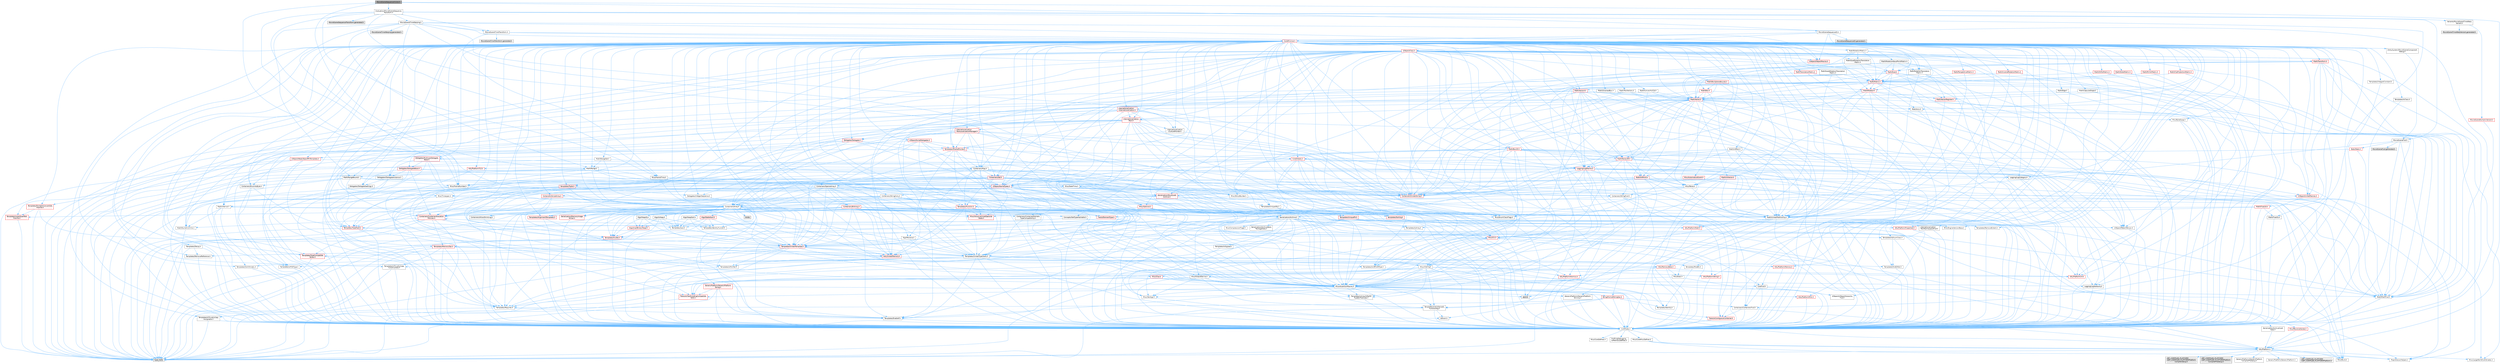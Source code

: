 digraph "MovieSceneSequenceVisitor.h"
{
 // INTERACTIVE_SVG=YES
 // LATEX_PDF_SIZE
  bgcolor="transparent";
  edge [fontname=Helvetica,fontsize=10,labelfontname=Helvetica,labelfontsize=10];
  node [fontname=Helvetica,fontsize=10,shape=box,height=0.2,width=0.4];
  Node1 [id="Node000001",label="MovieSceneSequenceVisitor.h",height=0.2,width=0.4,color="gray40", fillcolor="grey60", style="filled", fontcolor="black",tooltip=" "];
  Node1 -> Node2 [id="edge1_Node000001_Node000002",color="steelblue1",style="solid",tooltip=" "];
  Node2 [id="Node000002",label="Evaluation/MovieSceneSequence\lTransform.h",height=0.2,width=0.4,color="grey40", fillcolor="white", style="filled",URL="$db/d46/MovieSceneSequenceTransform_8h.html",tooltip=" "];
  Node2 -> Node3 [id="edge2_Node000002_Node000003",color="steelblue1",style="solid",tooltip=" "];
  Node3 [id="Node000003",label="Containers/ContainersFwd.h",height=0.2,width=0.4,color="grey40", fillcolor="white", style="filled",URL="$d4/d0a/ContainersFwd_8h.html",tooltip=" "];
  Node3 -> Node4 [id="edge3_Node000003_Node000004",color="steelblue1",style="solid",tooltip=" "];
  Node4 [id="Node000004",label="HAL/Platform.h",height=0.2,width=0.4,color="grey40", fillcolor="white", style="filled",URL="$d9/dd0/Platform_8h.html",tooltip=" "];
  Node4 -> Node5 [id="edge4_Node000004_Node000005",color="steelblue1",style="solid",tooltip=" "];
  Node5 [id="Node000005",label="Misc/Build.h",height=0.2,width=0.4,color="grey40", fillcolor="white", style="filled",URL="$d3/dbb/Build_8h.html",tooltip=" "];
  Node4 -> Node6 [id="edge5_Node000004_Node000006",color="steelblue1",style="solid",tooltip=" "];
  Node6 [id="Node000006",label="Misc/LargeWorldCoordinates.h",height=0.2,width=0.4,color="grey40", fillcolor="white", style="filled",URL="$d2/dcb/LargeWorldCoordinates_8h.html",tooltip=" "];
  Node4 -> Node7 [id="edge6_Node000004_Node000007",color="steelblue1",style="solid",tooltip=" "];
  Node7 [id="Node000007",label="type_traits",height=0.2,width=0.4,color="grey60", fillcolor="#E0E0E0", style="filled",tooltip=" "];
  Node4 -> Node8 [id="edge7_Node000004_Node000008",color="steelblue1",style="solid",tooltip=" "];
  Node8 [id="Node000008",label="PreprocessorHelpers.h",height=0.2,width=0.4,color="grey40", fillcolor="white", style="filled",URL="$db/ddb/PreprocessorHelpers_8h.html",tooltip=" "];
  Node4 -> Node9 [id="edge8_Node000004_Node000009",color="steelblue1",style="solid",tooltip=" "];
  Node9 [id="Node000009",label="UBT_COMPILED_PLATFORM\l/UBT_COMPILED_PLATFORMPlatform\lCompilerPreSetup.h",height=0.2,width=0.4,color="grey60", fillcolor="#E0E0E0", style="filled",tooltip=" "];
  Node4 -> Node10 [id="edge9_Node000004_Node000010",color="steelblue1",style="solid",tooltip=" "];
  Node10 [id="Node000010",label="GenericPlatform/GenericPlatform\lCompilerPreSetup.h",height=0.2,width=0.4,color="grey40", fillcolor="white", style="filled",URL="$d9/dc8/GenericPlatformCompilerPreSetup_8h.html",tooltip=" "];
  Node4 -> Node11 [id="edge10_Node000004_Node000011",color="steelblue1",style="solid",tooltip=" "];
  Node11 [id="Node000011",label="GenericPlatform/GenericPlatform.h",height=0.2,width=0.4,color="grey40", fillcolor="white", style="filled",URL="$d6/d84/GenericPlatform_8h.html",tooltip=" "];
  Node4 -> Node12 [id="edge11_Node000004_Node000012",color="steelblue1",style="solid",tooltip=" "];
  Node12 [id="Node000012",label="UBT_COMPILED_PLATFORM\l/UBT_COMPILED_PLATFORMPlatform.h",height=0.2,width=0.4,color="grey60", fillcolor="#E0E0E0", style="filled",tooltip=" "];
  Node4 -> Node13 [id="edge12_Node000004_Node000013",color="steelblue1",style="solid",tooltip=" "];
  Node13 [id="Node000013",label="UBT_COMPILED_PLATFORM\l/UBT_COMPILED_PLATFORMPlatform\lCompilerSetup.h",height=0.2,width=0.4,color="grey60", fillcolor="#E0E0E0", style="filled",tooltip=" "];
  Node3 -> Node14 [id="edge13_Node000003_Node000014",color="steelblue1",style="solid",tooltip=" "];
  Node14 [id="Node000014",label="CoreTypes.h",height=0.2,width=0.4,color="grey40", fillcolor="white", style="filled",URL="$dc/dec/CoreTypes_8h.html",tooltip=" "];
  Node14 -> Node4 [id="edge14_Node000014_Node000004",color="steelblue1",style="solid",tooltip=" "];
  Node14 -> Node15 [id="edge15_Node000014_Node000015",color="steelblue1",style="solid",tooltip=" "];
  Node15 [id="Node000015",label="ProfilingDebugging\l/UMemoryDefines.h",height=0.2,width=0.4,color="grey40", fillcolor="white", style="filled",URL="$d2/da2/UMemoryDefines_8h.html",tooltip=" "];
  Node14 -> Node16 [id="edge16_Node000014_Node000016",color="steelblue1",style="solid",tooltip=" "];
  Node16 [id="Node000016",label="Misc/CoreMiscDefines.h",height=0.2,width=0.4,color="grey40", fillcolor="white", style="filled",URL="$da/d38/CoreMiscDefines_8h.html",tooltip=" "];
  Node16 -> Node4 [id="edge17_Node000016_Node000004",color="steelblue1",style="solid",tooltip=" "];
  Node16 -> Node8 [id="edge18_Node000016_Node000008",color="steelblue1",style="solid",tooltip=" "];
  Node14 -> Node17 [id="edge19_Node000014_Node000017",color="steelblue1",style="solid",tooltip=" "];
  Node17 [id="Node000017",label="Misc/CoreDefines.h",height=0.2,width=0.4,color="grey40", fillcolor="white", style="filled",URL="$d3/dd2/CoreDefines_8h.html",tooltip=" "];
  Node3 -> Node18 [id="edge20_Node000003_Node000018",color="steelblue1",style="solid",tooltip=" "];
  Node18 [id="Node000018",label="Traits/IsContiguousContainer.h",height=0.2,width=0.4,color="red", fillcolor="#FFF0F0", style="filled",URL="$d5/d3c/IsContiguousContainer_8h.html",tooltip=" "];
  Node18 -> Node14 [id="edge21_Node000018_Node000014",color="steelblue1",style="solid",tooltip=" "];
  Node2 -> Node21 [id="edge22_Node000002_Node000021",color="steelblue1",style="solid",tooltip=" "];
  Node21 [id="Node000021",label="Containers/Array.h",height=0.2,width=0.4,color="grey40", fillcolor="white", style="filled",URL="$df/dd0/Array_8h.html",tooltip=" "];
  Node21 -> Node14 [id="edge23_Node000021_Node000014",color="steelblue1",style="solid",tooltip=" "];
  Node21 -> Node22 [id="edge24_Node000021_Node000022",color="steelblue1",style="solid",tooltip=" "];
  Node22 [id="Node000022",label="Misc/AssertionMacros.h",height=0.2,width=0.4,color="grey40", fillcolor="white", style="filled",URL="$d0/dfa/AssertionMacros_8h.html",tooltip=" "];
  Node22 -> Node14 [id="edge25_Node000022_Node000014",color="steelblue1",style="solid",tooltip=" "];
  Node22 -> Node4 [id="edge26_Node000022_Node000004",color="steelblue1",style="solid",tooltip=" "];
  Node22 -> Node23 [id="edge27_Node000022_Node000023",color="steelblue1",style="solid",tooltip=" "];
  Node23 [id="Node000023",label="HAL/PlatformMisc.h",height=0.2,width=0.4,color="red", fillcolor="#FFF0F0", style="filled",URL="$d0/df5/PlatformMisc_8h.html",tooltip=" "];
  Node23 -> Node14 [id="edge28_Node000023_Node000014",color="steelblue1",style="solid",tooltip=" "];
  Node22 -> Node8 [id="edge29_Node000022_Node000008",color="steelblue1",style="solid",tooltip=" "];
  Node22 -> Node55 [id="edge30_Node000022_Node000055",color="steelblue1",style="solid",tooltip=" "];
  Node55 [id="Node000055",label="Templates/EnableIf.h",height=0.2,width=0.4,color="grey40", fillcolor="white", style="filled",URL="$d7/d60/EnableIf_8h.html",tooltip=" "];
  Node55 -> Node14 [id="edge31_Node000055_Node000014",color="steelblue1",style="solid",tooltip=" "];
  Node22 -> Node56 [id="edge32_Node000022_Node000056",color="steelblue1",style="solid",tooltip=" "];
  Node56 [id="Node000056",label="Templates/IsArrayOrRefOf\lTypeByPredicate.h",height=0.2,width=0.4,color="grey40", fillcolor="white", style="filled",URL="$d6/da1/IsArrayOrRefOfTypeByPredicate_8h.html",tooltip=" "];
  Node56 -> Node14 [id="edge33_Node000056_Node000014",color="steelblue1",style="solid",tooltip=" "];
  Node22 -> Node57 [id="edge34_Node000022_Node000057",color="steelblue1",style="solid",tooltip=" "];
  Node57 [id="Node000057",label="Templates/IsValidVariadic\lFunctionArg.h",height=0.2,width=0.4,color="grey40", fillcolor="white", style="filled",URL="$d0/dc8/IsValidVariadicFunctionArg_8h.html",tooltip=" "];
  Node57 -> Node14 [id="edge35_Node000057_Node000014",color="steelblue1",style="solid",tooltip=" "];
  Node57 -> Node58 [id="edge36_Node000057_Node000058",color="steelblue1",style="solid",tooltip=" "];
  Node58 [id="Node000058",label="IsEnum.h",height=0.2,width=0.4,color="grey40", fillcolor="white", style="filled",URL="$d4/de5/IsEnum_8h.html",tooltip=" "];
  Node57 -> Node7 [id="edge37_Node000057_Node000007",color="steelblue1",style="solid",tooltip=" "];
  Node22 -> Node59 [id="edge38_Node000022_Node000059",color="steelblue1",style="solid",tooltip=" "];
  Node59 [id="Node000059",label="Traits/IsCharEncodingCompatible\lWith.h",height=0.2,width=0.4,color="red", fillcolor="#FFF0F0", style="filled",URL="$df/dd1/IsCharEncodingCompatibleWith_8h.html",tooltip=" "];
  Node59 -> Node7 [id="edge39_Node000059_Node000007",color="steelblue1",style="solid",tooltip=" "];
  Node22 -> Node61 [id="edge40_Node000022_Node000061",color="steelblue1",style="solid",tooltip=" "];
  Node61 [id="Node000061",label="Misc/VarArgs.h",height=0.2,width=0.4,color="grey40", fillcolor="white", style="filled",URL="$d5/d6f/VarArgs_8h.html",tooltip=" "];
  Node61 -> Node14 [id="edge41_Node000061_Node000014",color="steelblue1",style="solid",tooltip=" "];
  Node22 -> Node62 [id="edge42_Node000022_Node000062",color="steelblue1",style="solid",tooltip=" "];
  Node62 [id="Node000062",label="String/FormatStringSan.h",height=0.2,width=0.4,color="red", fillcolor="#FFF0F0", style="filled",URL="$d3/d8b/FormatStringSan_8h.html",tooltip=" "];
  Node62 -> Node7 [id="edge43_Node000062_Node000007",color="steelblue1",style="solid",tooltip=" "];
  Node62 -> Node14 [id="edge44_Node000062_Node000014",color="steelblue1",style="solid",tooltip=" "];
  Node62 -> Node63 [id="edge45_Node000062_Node000063",color="steelblue1",style="solid",tooltip=" "];
  Node63 [id="Node000063",label="Templates/Requires.h",height=0.2,width=0.4,color="grey40", fillcolor="white", style="filled",URL="$dc/d96/Requires_8h.html",tooltip=" "];
  Node63 -> Node55 [id="edge46_Node000063_Node000055",color="steelblue1",style="solid",tooltip=" "];
  Node63 -> Node7 [id="edge47_Node000063_Node000007",color="steelblue1",style="solid",tooltip=" "];
  Node62 -> Node64 [id="edge48_Node000062_Node000064",color="steelblue1",style="solid",tooltip=" "];
  Node64 [id="Node000064",label="Templates/Identity.h",height=0.2,width=0.4,color="grey40", fillcolor="white", style="filled",URL="$d0/dd5/Identity_8h.html",tooltip=" "];
  Node62 -> Node57 [id="edge49_Node000062_Node000057",color="steelblue1",style="solid",tooltip=" "];
  Node62 -> Node3 [id="edge50_Node000062_Node000003",color="steelblue1",style="solid",tooltip=" "];
  Node22 -> Node68 [id="edge51_Node000022_Node000068",color="steelblue1",style="solid",tooltip=" "];
  Node68 [id="Node000068",label="atomic",height=0.2,width=0.4,color="grey60", fillcolor="#E0E0E0", style="filled",tooltip=" "];
  Node21 -> Node69 [id="edge52_Node000021_Node000069",color="steelblue1",style="solid",tooltip=" "];
  Node69 [id="Node000069",label="Misc/IntrusiveUnsetOptional\lState.h",height=0.2,width=0.4,color="red", fillcolor="#FFF0F0", style="filled",URL="$d2/d0a/IntrusiveUnsetOptionalState_8h.html",tooltip=" "];
  Node21 -> Node71 [id="edge53_Node000021_Node000071",color="steelblue1",style="solid",tooltip=" "];
  Node71 [id="Node000071",label="Misc/ReverseIterate.h",height=0.2,width=0.4,color="red", fillcolor="#FFF0F0", style="filled",URL="$db/de3/ReverseIterate_8h.html",tooltip=" "];
  Node71 -> Node4 [id="edge54_Node000071_Node000004",color="steelblue1",style="solid",tooltip=" "];
  Node21 -> Node73 [id="edge55_Node000021_Node000073",color="steelblue1",style="solid",tooltip=" "];
  Node73 [id="Node000073",label="HAL/UnrealMemory.h",height=0.2,width=0.4,color="red", fillcolor="#FFF0F0", style="filled",URL="$d9/d96/UnrealMemory_8h.html",tooltip=" "];
  Node73 -> Node14 [id="edge56_Node000073_Node000014",color="steelblue1",style="solid",tooltip=" "];
  Node73 -> Node77 [id="edge57_Node000073_Node000077",color="steelblue1",style="solid",tooltip=" "];
  Node77 [id="Node000077",label="HAL/MemoryBase.h",height=0.2,width=0.4,color="red", fillcolor="#FFF0F0", style="filled",URL="$d6/d9f/MemoryBase_8h.html",tooltip=" "];
  Node77 -> Node14 [id="edge58_Node000077_Node000014",color="steelblue1",style="solid",tooltip=" "];
  Node77 -> Node48 [id="edge59_Node000077_Node000048",color="steelblue1",style="solid",tooltip=" "];
  Node48 [id="Node000048",label="HAL/PlatformAtomics.h",height=0.2,width=0.4,color="red", fillcolor="#FFF0F0", style="filled",URL="$d3/d36/PlatformAtomics_8h.html",tooltip=" "];
  Node48 -> Node14 [id="edge60_Node000048_Node000014",color="steelblue1",style="solid",tooltip=" "];
  Node77 -> Node31 [id="edge61_Node000077_Node000031",color="steelblue1",style="solid",tooltip=" "];
  Node31 [id="Node000031",label="HAL/PlatformCrt.h",height=0.2,width=0.4,color="red", fillcolor="#FFF0F0", style="filled",URL="$d8/d75/PlatformCrt_8h.html",tooltip=" "];
  Node77 -> Node78 [id="edge62_Node000077_Node000078",color="steelblue1",style="solid",tooltip=" "];
  Node78 [id="Node000078",label="Misc/Exec.h",height=0.2,width=0.4,color="grey40", fillcolor="white", style="filled",URL="$de/ddb/Exec_8h.html",tooltip=" "];
  Node78 -> Node14 [id="edge63_Node000078_Node000014",color="steelblue1",style="solid",tooltip=" "];
  Node78 -> Node22 [id="edge64_Node000078_Node000022",color="steelblue1",style="solid",tooltip=" "];
  Node77 -> Node79 [id="edge65_Node000077_Node000079",color="steelblue1",style="solid",tooltip=" "];
  Node79 [id="Node000079",label="Misc/OutputDevice.h",height=0.2,width=0.4,color="grey40", fillcolor="white", style="filled",URL="$d7/d32/OutputDevice_8h.html",tooltip=" "];
  Node79 -> Node27 [id="edge66_Node000079_Node000027",color="steelblue1",style="solid",tooltip=" "];
  Node27 [id="Node000027",label="CoreFwd.h",height=0.2,width=0.4,color="grey40", fillcolor="white", style="filled",URL="$d1/d1e/CoreFwd_8h.html",tooltip=" "];
  Node27 -> Node14 [id="edge67_Node000027_Node000014",color="steelblue1",style="solid",tooltip=" "];
  Node27 -> Node3 [id="edge68_Node000027_Node000003",color="steelblue1",style="solid",tooltip=" "];
  Node27 -> Node28 [id="edge69_Node000027_Node000028",color="steelblue1",style="solid",tooltip=" "];
  Node28 [id="Node000028",label="Math/MathFwd.h",height=0.2,width=0.4,color="grey40", fillcolor="white", style="filled",URL="$d2/d10/MathFwd_8h.html",tooltip=" "];
  Node28 -> Node4 [id="edge70_Node000028_Node000004",color="steelblue1",style="solid",tooltip=" "];
  Node27 -> Node29 [id="edge71_Node000027_Node000029",color="steelblue1",style="solid",tooltip=" "];
  Node29 [id="Node000029",label="UObject/UObjectHierarchy\lFwd.h",height=0.2,width=0.4,color="grey40", fillcolor="white", style="filled",URL="$d3/d13/UObjectHierarchyFwd_8h.html",tooltip=" "];
  Node79 -> Node14 [id="edge72_Node000079_Node000014",color="steelblue1",style="solid",tooltip=" "];
  Node79 -> Node80 [id="edge73_Node000079_Node000080",color="steelblue1",style="solid",tooltip=" "];
  Node80 [id="Node000080",label="Logging/LogVerbosity.h",height=0.2,width=0.4,color="grey40", fillcolor="white", style="filled",URL="$d2/d8f/LogVerbosity_8h.html",tooltip=" "];
  Node80 -> Node14 [id="edge74_Node000080_Node000014",color="steelblue1",style="solid",tooltip=" "];
  Node79 -> Node61 [id="edge75_Node000079_Node000061",color="steelblue1",style="solid",tooltip=" "];
  Node79 -> Node56 [id="edge76_Node000079_Node000056",color="steelblue1",style="solid",tooltip=" "];
  Node79 -> Node57 [id="edge77_Node000079_Node000057",color="steelblue1",style="solid",tooltip=" "];
  Node79 -> Node59 [id="edge78_Node000079_Node000059",color="steelblue1",style="solid",tooltip=" "];
  Node73 -> Node90 [id="edge79_Node000073_Node000090",color="steelblue1",style="solid",tooltip=" "];
  Node90 [id="Node000090",label="HAL/PlatformMemory.h",height=0.2,width=0.4,color="red", fillcolor="#FFF0F0", style="filled",URL="$de/d68/PlatformMemory_8h.html",tooltip=" "];
  Node90 -> Node14 [id="edge80_Node000090_Node000014",color="steelblue1",style="solid",tooltip=" "];
  Node73 -> Node93 [id="edge81_Node000073_Node000093",color="steelblue1",style="solid",tooltip=" "];
  Node93 [id="Node000093",label="Templates/IsPointer.h",height=0.2,width=0.4,color="grey40", fillcolor="white", style="filled",URL="$d7/d05/IsPointer_8h.html",tooltip=" "];
  Node93 -> Node14 [id="edge82_Node000093_Node000014",color="steelblue1",style="solid",tooltip=" "];
  Node21 -> Node94 [id="edge83_Node000021_Node000094",color="steelblue1",style="solid",tooltip=" "];
  Node94 [id="Node000094",label="Templates/UnrealTypeTraits.h",height=0.2,width=0.4,color="grey40", fillcolor="white", style="filled",URL="$d2/d2d/UnrealTypeTraits_8h.html",tooltip=" "];
  Node94 -> Node14 [id="edge84_Node000094_Node000014",color="steelblue1",style="solid",tooltip=" "];
  Node94 -> Node93 [id="edge85_Node000094_Node000093",color="steelblue1",style="solid",tooltip=" "];
  Node94 -> Node22 [id="edge86_Node000094_Node000022",color="steelblue1",style="solid",tooltip=" "];
  Node94 -> Node86 [id="edge87_Node000094_Node000086",color="steelblue1",style="solid",tooltip=" "];
  Node86 [id="Node000086",label="Templates/AndOrNot.h",height=0.2,width=0.4,color="grey40", fillcolor="white", style="filled",URL="$db/d0a/AndOrNot_8h.html",tooltip=" "];
  Node86 -> Node14 [id="edge88_Node000086_Node000014",color="steelblue1",style="solid",tooltip=" "];
  Node94 -> Node55 [id="edge89_Node000094_Node000055",color="steelblue1",style="solid",tooltip=" "];
  Node94 -> Node95 [id="edge90_Node000094_Node000095",color="steelblue1",style="solid",tooltip=" "];
  Node95 [id="Node000095",label="Templates/IsArithmetic.h",height=0.2,width=0.4,color="grey40", fillcolor="white", style="filled",URL="$d2/d5d/IsArithmetic_8h.html",tooltip=" "];
  Node95 -> Node14 [id="edge91_Node000095_Node000014",color="steelblue1",style="solid",tooltip=" "];
  Node94 -> Node58 [id="edge92_Node000094_Node000058",color="steelblue1",style="solid",tooltip=" "];
  Node94 -> Node96 [id="edge93_Node000094_Node000096",color="steelblue1",style="solid",tooltip=" "];
  Node96 [id="Node000096",label="Templates/Models.h",height=0.2,width=0.4,color="grey40", fillcolor="white", style="filled",URL="$d3/d0c/Models_8h.html",tooltip=" "];
  Node96 -> Node64 [id="edge94_Node000096_Node000064",color="steelblue1",style="solid",tooltip=" "];
  Node94 -> Node97 [id="edge95_Node000094_Node000097",color="steelblue1",style="solid",tooltip=" "];
  Node97 [id="Node000097",label="Templates/IsPODType.h",height=0.2,width=0.4,color="grey40", fillcolor="white", style="filled",URL="$d7/db1/IsPODType_8h.html",tooltip=" "];
  Node97 -> Node14 [id="edge96_Node000097_Node000014",color="steelblue1",style="solid",tooltip=" "];
  Node94 -> Node98 [id="edge97_Node000094_Node000098",color="steelblue1",style="solid",tooltip=" "];
  Node98 [id="Node000098",label="Templates/IsUECoreType.h",height=0.2,width=0.4,color="grey40", fillcolor="white", style="filled",URL="$d1/db8/IsUECoreType_8h.html",tooltip=" "];
  Node98 -> Node14 [id="edge98_Node000098_Node000014",color="steelblue1",style="solid",tooltip=" "];
  Node98 -> Node7 [id="edge99_Node000098_Node000007",color="steelblue1",style="solid",tooltip=" "];
  Node94 -> Node87 [id="edge100_Node000094_Node000087",color="steelblue1",style="solid",tooltip=" "];
  Node87 [id="Node000087",label="Templates/IsTriviallyCopy\lConstructible.h",height=0.2,width=0.4,color="grey40", fillcolor="white", style="filled",URL="$d3/d78/IsTriviallyCopyConstructible_8h.html",tooltip=" "];
  Node87 -> Node14 [id="edge101_Node000087_Node000014",color="steelblue1",style="solid",tooltip=" "];
  Node87 -> Node7 [id="edge102_Node000087_Node000007",color="steelblue1",style="solid",tooltip=" "];
  Node21 -> Node99 [id="edge103_Node000021_Node000099",color="steelblue1",style="solid",tooltip=" "];
  Node99 [id="Node000099",label="Templates/UnrealTemplate.h",height=0.2,width=0.4,color="red", fillcolor="#FFF0F0", style="filled",URL="$d4/d24/UnrealTemplate_8h.html",tooltip=" "];
  Node99 -> Node14 [id="edge104_Node000099_Node000014",color="steelblue1",style="solid",tooltip=" "];
  Node99 -> Node93 [id="edge105_Node000099_Node000093",color="steelblue1",style="solid",tooltip=" "];
  Node99 -> Node73 [id="edge106_Node000099_Node000073",color="steelblue1",style="solid",tooltip=" "];
  Node99 -> Node94 [id="edge107_Node000099_Node000094",color="steelblue1",style="solid",tooltip=" "];
  Node99 -> Node102 [id="edge108_Node000099_Node000102",color="steelblue1",style="solid",tooltip=" "];
  Node102 [id="Node000102",label="Templates/RemoveReference.h",height=0.2,width=0.4,color="grey40", fillcolor="white", style="filled",URL="$da/dbe/RemoveReference_8h.html",tooltip=" "];
  Node102 -> Node14 [id="edge109_Node000102_Node000014",color="steelblue1",style="solid",tooltip=" "];
  Node99 -> Node63 [id="edge110_Node000099_Node000063",color="steelblue1",style="solid",tooltip=" "];
  Node99 -> Node103 [id="edge111_Node000099_Node000103",color="steelblue1",style="solid",tooltip=" "];
  Node103 [id="Node000103",label="Templates/TypeCompatible\lBytes.h",height=0.2,width=0.4,color="red", fillcolor="#FFF0F0", style="filled",URL="$df/d0a/TypeCompatibleBytes_8h.html",tooltip=" "];
  Node103 -> Node14 [id="edge112_Node000103_Node000014",color="steelblue1",style="solid",tooltip=" "];
  Node103 -> Node7 [id="edge113_Node000103_Node000007",color="steelblue1",style="solid",tooltip=" "];
  Node99 -> Node64 [id="edge114_Node000099_Node000064",color="steelblue1",style="solid",tooltip=" "];
  Node99 -> Node18 [id="edge115_Node000099_Node000018",color="steelblue1",style="solid",tooltip=" "];
  Node99 -> Node7 [id="edge116_Node000099_Node000007",color="steelblue1",style="solid",tooltip=" "];
  Node21 -> Node105 [id="edge117_Node000021_Node000105",color="steelblue1",style="solid",tooltip=" "];
  Node105 [id="Node000105",label="Containers/AllowShrinking.h",height=0.2,width=0.4,color="grey40", fillcolor="white", style="filled",URL="$d7/d1a/AllowShrinking_8h.html",tooltip=" "];
  Node105 -> Node14 [id="edge118_Node000105_Node000014",color="steelblue1",style="solid",tooltip=" "];
  Node21 -> Node106 [id="edge119_Node000021_Node000106",color="steelblue1",style="solid",tooltip=" "];
  Node106 [id="Node000106",label="Containers/ContainerAllocation\lPolicies.h",height=0.2,width=0.4,color="red", fillcolor="#FFF0F0", style="filled",URL="$d7/dff/ContainerAllocationPolicies_8h.html",tooltip=" "];
  Node106 -> Node14 [id="edge120_Node000106_Node000014",color="steelblue1",style="solid",tooltip=" "];
  Node106 -> Node106 [id="edge121_Node000106_Node000106",color="steelblue1",style="solid",tooltip=" "];
  Node106 -> Node108 [id="edge122_Node000106_Node000108",color="steelblue1",style="solid",tooltip=" "];
  Node108 [id="Node000108",label="HAL/PlatformMath.h",height=0.2,width=0.4,color="red", fillcolor="#FFF0F0", style="filled",URL="$dc/d53/PlatformMath_8h.html",tooltip=" "];
  Node108 -> Node14 [id="edge123_Node000108_Node000014",color="steelblue1",style="solid",tooltip=" "];
  Node106 -> Node73 [id="edge124_Node000106_Node000073",color="steelblue1",style="solid",tooltip=" "];
  Node106 -> Node41 [id="edge125_Node000106_Node000041",color="steelblue1",style="solid",tooltip=" "];
  Node41 [id="Node000041",label="Math/NumericLimits.h",height=0.2,width=0.4,color="grey40", fillcolor="white", style="filled",URL="$df/d1b/NumericLimits_8h.html",tooltip=" "];
  Node41 -> Node14 [id="edge126_Node000041_Node000014",color="steelblue1",style="solid",tooltip=" "];
  Node106 -> Node22 [id="edge127_Node000106_Node000022",color="steelblue1",style="solid",tooltip=" "];
  Node106 -> Node117 [id="edge128_Node000106_Node000117",color="steelblue1",style="solid",tooltip=" "];
  Node117 [id="Node000117",label="Templates/MemoryOps.h",height=0.2,width=0.4,color="red", fillcolor="#FFF0F0", style="filled",URL="$db/dea/MemoryOps_8h.html",tooltip=" "];
  Node117 -> Node14 [id="edge129_Node000117_Node000014",color="steelblue1",style="solid",tooltip=" "];
  Node117 -> Node73 [id="edge130_Node000117_Node000073",color="steelblue1",style="solid",tooltip=" "];
  Node117 -> Node88 [id="edge131_Node000117_Node000088",color="steelblue1",style="solid",tooltip=" "];
  Node88 [id="Node000088",label="Templates/IsTriviallyCopy\lAssignable.h",height=0.2,width=0.4,color="grey40", fillcolor="white", style="filled",URL="$d2/df2/IsTriviallyCopyAssignable_8h.html",tooltip=" "];
  Node88 -> Node14 [id="edge132_Node000088_Node000014",color="steelblue1",style="solid",tooltip=" "];
  Node88 -> Node7 [id="edge133_Node000088_Node000007",color="steelblue1",style="solid",tooltip=" "];
  Node117 -> Node87 [id="edge134_Node000117_Node000087",color="steelblue1",style="solid",tooltip=" "];
  Node117 -> Node63 [id="edge135_Node000117_Node000063",color="steelblue1",style="solid",tooltip=" "];
  Node117 -> Node94 [id="edge136_Node000117_Node000094",color="steelblue1",style="solid",tooltip=" "];
  Node117 -> Node7 [id="edge137_Node000117_Node000007",color="steelblue1",style="solid",tooltip=" "];
  Node106 -> Node103 [id="edge138_Node000106_Node000103",color="steelblue1",style="solid",tooltip=" "];
  Node106 -> Node7 [id="edge139_Node000106_Node000007",color="steelblue1",style="solid",tooltip=" "];
  Node21 -> Node118 [id="edge140_Node000021_Node000118",color="steelblue1",style="solid",tooltip=" "];
  Node118 [id="Node000118",label="Containers/ContainerElement\lTypeCompatibility.h",height=0.2,width=0.4,color="grey40", fillcolor="white", style="filled",URL="$df/ddf/ContainerElementTypeCompatibility_8h.html",tooltip=" "];
  Node118 -> Node14 [id="edge141_Node000118_Node000014",color="steelblue1",style="solid",tooltip=" "];
  Node118 -> Node94 [id="edge142_Node000118_Node000094",color="steelblue1",style="solid",tooltip=" "];
  Node21 -> Node119 [id="edge143_Node000021_Node000119",color="steelblue1",style="solid",tooltip=" "];
  Node119 [id="Node000119",label="Serialization/Archive.h",height=0.2,width=0.4,color="grey40", fillcolor="white", style="filled",URL="$d7/d3b/Archive_8h.html",tooltip=" "];
  Node119 -> Node27 [id="edge144_Node000119_Node000027",color="steelblue1",style="solid",tooltip=" "];
  Node119 -> Node14 [id="edge145_Node000119_Node000014",color="steelblue1",style="solid",tooltip=" "];
  Node119 -> Node120 [id="edge146_Node000119_Node000120",color="steelblue1",style="solid",tooltip=" "];
  Node120 [id="Node000120",label="HAL/PlatformProperties.h",height=0.2,width=0.4,color="red", fillcolor="#FFF0F0", style="filled",URL="$d9/db0/PlatformProperties_8h.html",tooltip=" "];
  Node120 -> Node14 [id="edge147_Node000120_Node000014",color="steelblue1",style="solid",tooltip=" "];
  Node119 -> Node123 [id="edge148_Node000119_Node000123",color="steelblue1",style="solid",tooltip=" "];
  Node123 [id="Node000123",label="Internationalization\l/TextNamespaceFwd.h",height=0.2,width=0.4,color="grey40", fillcolor="white", style="filled",URL="$d8/d97/TextNamespaceFwd_8h.html",tooltip=" "];
  Node123 -> Node14 [id="edge149_Node000123_Node000014",color="steelblue1",style="solid",tooltip=" "];
  Node119 -> Node28 [id="edge150_Node000119_Node000028",color="steelblue1",style="solid",tooltip=" "];
  Node119 -> Node22 [id="edge151_Node000119_Node000022",color="steelblue1",style="solid",tooltip=" "];
  Node119 -> Node5 [id="edge152_Node000119_Node000005",color="steelblue1",style="solid",tooltip=" "];
  Node119 -> Node42 [id="edge153_Node000119_Node000042",color="steelblue1",style="solid",tooltip=" "];
  Node42 [id="Node000042",label="Misc/CompressionFlags.h",height=0.2,width=0.4,color="grey40", fillcolor="white", style="filled",URL="$d9/d76/CompressionFlags_8h.html",tooltip=" "];
  Node119 -> Node124 [id="edge154_Node000119_Node000124",color="steelblue1",style="solid",tooltip=" "];
  Node124 [id="Node000124",label="Misc/EngineVersionBase.h",height=0.2,width=0.4,color="grey40", fillcolor="white", style="filled",URL="$d5/d2b/EngineVersionBase_8h.html",tooltip=" "];
  Node124 -> Node14 [id="edge155_Node000124_Node000014",color="steelblue1",style="solid",tooltip=" "];
  Node119 -> Node61 [id="edge156_Node000119_Node000061",color="steelblue1",style="solid",tooltip=" "];
  Node119 -> Node125 [id="edge157_Node000119_Node000125",color="steelblue1",style="solid",tooltip=" "];
  Node125 [id="Node000125",label="Serialization/ArchiveCook\lData.h",height=0.2,width=0.4,color="grey40", fillcolor="white", style="filled",URL="$dc/db6/ArchiveCookData_8h.html",tooltip=" "];
  Node125 -> Node4 [id="edge158_Node000125_Node000004",color="steelblue1",style="solid",tooltip=" "];
  Node119 -> Node126 [id="edge159_Node000119_Node000126",color="steelblue1",style="solid",tooltip=" "];
  Node126 [id="Node000126",label="Serialization/ArchiveSave\lPackageData.h",height=0.2,width=0.4,color="grey40", fillcolor="white", style="filled",URL="$d1/d37/ArchiveSavePackageData_8h.html",tooltip=" "];
  Node119 -> Node55 [id="edge160_Node000119_Node000055",color="steelblue1",style="solid",tooltip=" "];
  Node119 -> Node56 [id="edge161_Node000119_Node000056",color="steelblue1",style="solid",tooltip=" "];
  Node119 -> Node127 [id="edge162_Node000119_Node000127",color="steelblue1",style="solid",tooltip=" "];
  Node127 [id="Node000127",label="Templates/IsEnumClass.h",height=0.2,width=0.4,color="grey40", fillcolor="white", style="filled",URL="$d7/d15/IsEnumClass_8h.html",tooltip=" "];
  Node127 -> Node14 [id="edge163_Node000127_Node000014",color="steelblue1",style="solid",tooltip=" "];
  Node127 -> Node86 [id="edge164_Node000127_Node000086",color="steelblue1",style="solid",tooltip=" "];
  Node119 -> Node113 [id="edge165_Node000119_Node000113",color="steelblue1",style="solid",tooltip=" "];
  Node113 [id="Node000113",label="Templates/IsSigned.h",height=0.2,width=0.4,color="grey40", fillcolor="white", style="filled",URL="$d8/dd8/IsSigned_8h.html",tooltip=" "];
  Node113 -> Node14 [id="edge166_Node000113_Node000014",color="steelblue1",style="solid",tooltip=" "];
  Node119 -> Node57 [id="edge167_Node000119_Node000057",color="steelblue1",style="solid",tooltip=" "];
  Node119 -> Node99 [id="edge168_Node000119_Node000099",color="steelblue1",style="solid",tooltip=" "];
  Node119 -> Node59 [id="edge169_Node000119_Node000059",color="steelblue1",style="solid",tooltip=" "];
  Node119 -> Node128 [id="edge170_Node000119_Node000128",color="steelblue1",style="solid",tooltip=" "];
  Node128 [id="Node000128",label="UObject/ObjectVersion.h",height=0.2,width=0.4,color="grey40", fillcolor="white", style="filled",URL="$da/d63/ObjectVersion_8h.html",tooltip=" "];
  Node128 -> Node14 [id="edge171_Node000128_Node000014",color="steelblue1",style="solid",tooltip=" "];
  Node21 -> Node129 [id="edge172_Node000021_Node000129",color="steelblue1",style="solid",tooltip=" "];
  Node129 [id="Node000129",label="Serialization/MemoryImage\lWriter.h",height=0.2,width=0.4,color="red", fillcolor="#FFF0F0", style="filled",URL="$d0/d08/MemoryImageWriter_8h.html",tooltip=" "];
  Node129 -> Node14 [id="edge173_Node000129_Node000014",color="steelblue1",style="solid",tooltip=" "];
  Node21 -> Node143 [id="edge174_Node000021_Node000143",color="steelblue1",style="solid",tooltip=" "];
  Node143 [id="Node000143",label="Algo/Heapify.h",height=0.2,width=0.4,color="grey40", fillcolor="white", style="filled",URL="$d0/d2a/Heapify_8h.html",tooltip=" "];
  Node143 -> Node144 [id="edge175_Node000143_Node000144",color="steelblue1",style="solid",tooltip=" "];
  Node144 [id="Node000144",label="Algo/Impl/BinaryHeap.h",height=0.2,width=0.4,color="red", fillcolor="#FFF0F0", style="filled",URL="$d7/da3/Algo_2Impl_2BinaryHeap_8h.html",tooltip=" "];
  Node144 -> Node145 [id="edge176_Node000144_Node000145",color="steelblue1",style="solid",tooltip=" "];
  Node145 [id="Node000145",label="Templates/Invoke.h",height=0.2,width=0.4,color="red", fillcolor="#FFF0F0", style="filled",URL="$d7/deb/Invoke_8h.html",tooltip=" "];
  Node145 -> Node14 [id="edge177_Node000145_Node000014",color="steelblue1",style="solid",tooltip=" "];
  Node145 -> Node99 [id="edge178_Node000145_Node000099",color="steelblue1",style="solid",tooltip=" "];
  Node145 -> Node7 [id="edge179_Node000145_Node000007",color="steelblue1",style="solid",tooltip=" "];
  Node144 -> Node7 [id="edge180_Node000144_Node000007",color="steelblue1",style="solid",tooltip=" "];
  Node143 -> Node149 [id="edge181_Node000143_Node000149",color="steelblue1",style="solid",tooltip=" "];
  Node149 [id="Node000149",label="Templates/IdentityFunctor.h",height=0.2,width=0.4,color="grey40", fillcolor="white", style="filled",URL="$d7/d2e/IdentityFunctor_8h.html",tooltip=" "];
  Node149 -> Node4 [id="edge182_Node000149_Node000004",color="steelblue1",style="solid",tooltip=" "];
  Node143 -> Node145 [id="edge183_Node000143_Node000145",color="steelblue1",style="solid",tooltip=" "];
  Node143 -> Node150 [id="edge184_Node000143_Node000150",color="steelblue1",style="solid",tooltip=" "];
  Node150 [id="Node000150",label="Templates/Less.h",height=0.2,width=0.4,color="grey40", fillcolor="white", style="filled",URL="$de/dc8/Less_8h.html",tooltip=" "];
  Node150 -> Node14 [id="edge185_Node000150_Node000014",color="steelblue1",style="solid",tooltip=" "];
  Node150 -> Node99 [id="edge186_Node000150_Node000099",color="steelblue1",style="solid",tooltip=" "];
  Node143 -> Node99 [id="edge187_Node000143_Node000099",color="steelblue1",style="solid",tooltip=" "];
  Node21 -> Node151 [id="edge188_Node000021_Node000151",color="steelblue1",style="solid",tooltip=" "];
  Node151 [id="Node000151",label="Algo/HeapSort.h",height=0.2,width=0.4,color="grey40", fillcolor="white", style="filled",URL="$d3/d92/HeapSort_8h.html",tooltip=" "];
  Node151 -> Node144 [id="edge189_Node000151_Node000144",color="steelblue1",style="solid",tooltip=" "];
  Node151 -> Node149 [id="edge190_Node000151_Node000149",color="steelblue1",style="solid",tooltip=" "];
  Node151 -> Node150 [id="edge191_Node000151_Node000150",color="steelblue1",style="solid",tooltip=" "];
  Node151 -> Node99 [id="edge192_Node000151_Node000099",color="steelblue1",style="solid",tooltip=" "];
  Node21 -> Node152 [id="edge193_Node000021_Node000152",color="steelblue1",style="solid",tooltip=" "];
  Node152 [id="Node000152",label="Algo/IsHeap.h",height=0.2,width=0.4,color="grey40", fillcolor="white", style="filled",URL="$de/d32/IsHeap_8h.html",tooltip=" "];
  Node152 -> Node144 [id="edge194_Node000152_Node000144",color="steelblue1",style="solid",tooltip=" "];
  Node152 -> Node149 [id="edge195_Node000152_Node000149",color="steelblue1",style="solid",tooltip=" "];
  Node152 -> Node145 [id="edge196_Node000152_Node000145",color="steelblue1",style="solid",tooltip=" "];
  Node152 -> Node150 [id="edge197_Node000152_Node000150",color="steelblue1",style="solid",tooltip=" "];
  Node152 -> Node99 [id="edge198_Node000152_Node000099",color="steelblue1",style="solid",tooltip=" "];
  Node21 -> Node144 [id="edge199_Node000021_Node000144",color="steelblue1",style="solid",tooltip=" "];
  Node21 -> Node153 [id="edge200_Node000021_Node000153",color="steelblue1",style="solid",tooltip=" "];
  Node153 [id="Node000153",label="Algo/StableSort.h",height=0.2,width=0.4,color="red", fillcolor="#FFF0F0", style="filled",URL="$d7/d3c/StableSort_8h.html",tooltip=" "];
  Node153 -> Node149 [id="edge201_Node000153_Node000149",color="steelblue1",style="solid",tooltip=" "];
  Node153 -> Node145 [id="edge202_Node000153_Node000145",color="steelblue1",style="solid",tooltip=" "];
  Node153 -> Node150 [id="edge203_Node000153_Node000150",color="steelblue1",style="solid",tooltip=" "];
  Node153 -> Node99 [id="edge204_Node000153_Node000099",color="steelblue1",style="solid",tooltip=" "];
  Node21 -> Node156 [id="edge205_Node000021_Node000156",color="steelblue1",style="solid",tooltip=" "];
  Node156 [id="Node000156",label="Concepts/GetTypeHashable.h",height=0.2,width=0.4,color="grey40", fillcolor="white", style="filled",URL="$d3/da2/GetTypeHashable_8h.html",tooltip=" "];
  Node156 -> Node14 [id="edge206_Node000156_Node000014",color="steelblue1",style="solid",tooltip=" "];
  Node156 -> Node134 [id="edge207_Node000156_Node000134",color="steelblue1",style="solid",tooltip=" "];
  Node134 [id="Node000134",label="Templates/TypeHash.h",height=0.2,width=0.4,color="red", fillcolor="#FFF0F0", style="filled",URL="$d1/d62/TypeHash_8h.html",tooltip=" "];
  Node134 -> Node14 [id="edge208_Node000134_Node000014",color="steelblue1",style="solid",tooltip=" "];
  Node134 -> Node63 [id="edge209_Node000134_Node000063",color="steelblue1",style="solid",tooltip=" "];
  Node134 -> Node135 [id="edge210_Node000134_Node000135",color="steelblue1",style="solid",tooltip=" "];
  Node135 [id="Node000135",label="Misc/Crc.h",height=0.2,width=0.4,color="red", fillcolor="#FFF0F0", style="filled",URL="$d4/dd2/Crc_8h.html",tooltip=" "];
  Node135 -> Node14 [id="edge211_Node000135_Node000014",color="steelblue1",style="solid",tooltip=" "];
  Node135 -> Node75 [id="edge212_Node000135_Node000075",color="steelblue1",style="solid",tooltip=" "];
  Node75 [id="Node000075",label="HAL/PlatformString.h",height=0.2,width=0.4,color="red", fillcolor="#FFF0F0", style="filled",URL="$db/db5/PlatformString_8h.html",tooltip=" "];
  Node75 -> Node14 [id="edge213_Node000075_Node000014",color="steelblue1",style="solid",tooltip=" "];
  Node135 -> Node22 [id="edge214_Node000135_Node000022",color="steelblue1",style="solid",tooltip=" "];
  Node135 -> Node136 [id="edge215_Node000135_Node000136",color="steelblue1",style="solid",tooltip=" "];
  Node136 [id="Node000136",label="Misc/CString.h",height=0.2,width=0.4,color="grey40", fillcolor="white", style="filled",URL="$d2/d49/CString_8h.html",tooltip=" "];
  Node136 -> Node14 [id="edge216_Node000136_Node000014",color="steelblue1",style="solid",tooltip=" "];
  Node136 -> Node31 [id="edge217_Node000136_Node000031",color="steelblue1",style="solid",tooltip=" "];
  Node136 -> Node75 [id="edge218_Node000136_Node000075",color="steelblue1",style="solid",tooltip=" "];
  Node136 -> Node22 [id="edge219_Node000136_Node000022",color="steelblue1",style="solid",tooltip=" "];
  Node136 -> Node137 [id="edge220_Node000136_Node000137",color="steelblue1",style="solid",tooltip=" "];
  Node137 [id="Node000137",label="Misc/Char.h",height=0.2,width=0.4,color="red", fillcolor="#FFF0F0", style="filled",URL="$d0/d58/Char_8h.html",tooltip=" "];
  Node137 -> Node14 [id="edge221_Node000137_Node000014",color="steelblue1",style="solid",tooltip=" "];
  Node137 -> Node7 [id="edge222_Node000137_Node000007",color="steelblue1",style="solid",tooltip=" "];
  Node136 -> Node61 [id="edge223_Node000136_Node000061",color="steelblue1",style="solid",tooltip=" "];
  Node136 -> Node56 [id="edge224_Node000136_Node000056",color="steelblue1",style="solid",tooltip=" "];
  Node136 -> Node57 [id="edge225_Node000136_Node000057",color="steelblue1",style="solid",tooltip=" "];
  Node136 -> Node59 [id="edge226_Node000136_Node000059",color="steelblue1",style="solid",tooltip=" "];
  Node135 -> Node137 [id="edge227_Node000135_Node000137",color="steelblue1",style="solid",tooltip=" "];
  Node135 -> Node94 [id="edge228_Node000135_Node000094",color="steelblue1",style="solid",tooltip=" "];
  Node134 -> Node7 [id="edge229_Node000134_Node000007",color="steelblue1",style="solid",tooltip=" "];
  Node21 -> Node149 [id="edge230_Node000021_Node000149",color="steelblue1",style="solid",tooltip=" "];
  Node21 -> Node145 [id="edge231_Node000021_Node000145",color="steelblue1",style="solid",tooltip=" "];
  Node21 -> Node150 [id="edge232_Node000021_Node000150",color="steelblue1",style="solid",tooltip=" "];
  Node21 -> Node157 [id="edge233_Node000021_Node000157",color="steelblue1",style="solid",tooltip=" "];
  Node157 [id="Node000157",label="Templates/LosesQualifiers\lFromTo.h",height=0.2,width=0.4,color="red", fillcolor="#FFF0F0", style="filled",URL="$d2/db3/LosesQualifiersFromTo_8h.html",tooltip=" "];
  Node157 -> Node7 [id="edge234_Node000157_Node000007",color="steelblue1",style="solid",tooltip=" "];
  Node21 -> Node63 [id="edge235_Node000021_Node000063",color="steelblue1",style="solid",tooltip=" "];
  Node21 -> Node158 [id="edge236_Node000021_Node000158",color="steelblue1",style="solid",tooltip=" "];
  Node158 [id="Node000158",label="Templates/Sorting.h",height=0.2,width=0.4,color="red", fillcolor="#FFF0F0", style="filled",URL="$d3/d9e/Sorting_8h.html",tooltip=" "];
  Node158 -> Node14 [id="edge237_Node000158_Node000014",color="steelblue1",style="solid",tooltip=" "];
  Node158 -> Node108 [id="edge238_Node000158_Node000108",color="steelblue1",style="solid",tooltip=" "];
  Node158 -> Node150 [id="edge239_Node000158_Node000150",color="steelblue1",style="solid",tooltip=" "];
  Node21 -> Node162 [id="edge240_Node000021_Node000162",color="steelblue1",style="solid",tooltip=" "];
  Node162 [id="Node000162",label="Templates/AlignmentTemplates.h",height=0.2,width=0.4,color="red", fillcolor="#FFF0F0", style="filled",URL="$dd/d32/AlignmentTemplates_8h.html",tooltip=" "];
  Node162 -> Node14 [id="edge241_Node000162_Node000014",color="steelblue1",style="solid",tooltip=" "];
  Node162 -> Node93 [id="edge242_Node000162_Node000093",color="steelblue1",style="solid",tooltip=" "];
  Node21 -> Node26 [id="edge243_Node000021_Node000026",color="steelblue1",style="solid",tooltip=" "];
  Node26 [id="Node000026",label="Traits/ElementType.h",height=0.2,width=0.4,color="red", fillcolor="#FFF0F0", style="filled",URL="$d5/d4f/ElementType_8h.html",tooltip=" "];
  Node26 -> Node4 [id="edge244_Node000026_Node000004",color="steelblue1",style="solid",tooltip=" "];
  Node26 -> Node7 [id="edge245_Node000026_Node000007",color="steelblue1",style="solid",tooltip=" "];
  Node21 -> Node114 [id="edge246_Node000021_Node000114",color="steelblue1",style="solid",tooltip=" "];
  Node114 [id="Node000114",label="limits",height=0.2,width=0.4,color="grey60", fillcolor="#E0E0E0", style="filled",tooltip=" "];
  Node21 -> Node7 [id="edge247_Node000021_Node000007",color="steelblue1",style="solid",tooltip=" "];
  Node2 -> Node163 [id="edge248_Node000002_Node000163",color="steelblue1",style="solid",tooltip=" "];
  Node163 [id="Node000163",label="MovieSceneFwd.h",height=0.2,width=0.4,color="grey40", fillcolor="white", style="filled",URL="$d7/d70/MovieSceneFwd_8h.html",tooltip=" "];
  Node163 -> Node14 [id="edge249_Node000163_Node000014",color="steelblue1",style="solid",tooltip=" "];
  Node163 -> Node164 [id="edge250_Node000163_Node000164",color="steelblue1",style="solid",tooltip=" "];
  Node164 [id="Node000164",label="Stats/Stats.h",height=0.2,width=0.4,color="red", fillcolor="#FFF0F0", style="filled",URL="$dc/d09/Stats_8h.html",tooltip=" "];
  Node164 -> Node165 [id="edge251_Node000164_Node000165",color="steelblue1",style="solid",tooltip=" "];
  Node165 [id="Node000165",label="CoreGlobals.h",height=0.2,width=0.4,color="red", fillcolor="#FFF0F0", style="filled",URL="$d5/d8c/CoreGlobals_8h.html",tooltip=" "];
  Node165 -> Node166 [id="edge252_Node000165_Node000166",color="steelblue1",style="solid",tooltip=" "];
  Node166 [id="Node000166",label="Containers/UnrealString.h",height=0.2,width=0.4,color="red", fillcolor="#FFF0F0", style="filled",URL="$d5/dba/UnrealString_8h.html",tooltip=" "];
  Node165 -> Node14 [id="edge253_Node000165_Node000014",color="steelblue1",style="solid",tooltip=" "];
  Node165 -> Node170 [id="edge254_Node000165_Node000170",color="steelblue1",style="solid",tooltip=" "];
  Node170 [id="Node000170",label="HAL/PlatformTLS.h",height=0.2,width=0.4,color="red", fillcolor="#FFF0F0", style="filled",URL="$d0/def/PlatformTLS_8h.html",tooltip=" "];
  Node170 -> Node14 [id="edge255_Node000170_Node000014",color="steelblue1",style="solid",tooltip=" "];
  Node165 -> Node173 [id="edge256_Node000165_Node000173",color="steelblue1",style="solid",tooltip=" "];
  Node173 [id="Node000173",label="Logging/LogMacros.h",height=0.2,width=0.4,color="red", fillcolor="#FFF0F0", style="filled",URL="$d0/d16/LogMacros_8h.html",tooltip=" "];
  Node173 -> Node166 [id="edge257_Node000173_Node000166",color="steelblue1",style="solid",tooltip=" "];
  Node173 -> Node14 [id="edge258_Node000173_Node000014",color="steelblue1",style="solid",tooltip=" "];
  Node173 -> Node8 [id="edge259_Node000173_Node000008",color="steelblue1",style="solid",tooltip=" "];
  Node173 -> Node174 [id="edge260_Node000173_Node000174",color="steelblue1",style="solid",tooltip=" "];
  Node174 [id="Node000174",label="Logging/LogCategory.h",height=0.2,width=0.4,color="grey40", fillcolor="white", style="filled",URL="$d9/d36/LogCategory_8h.html",tooltip=" "];
  Node174 -> Node14 [id="edge261_Node000174_Node000014",color="steelblue1",style="solid",tooltip=" "];
  Node174 -> Node80 [id="edge262_Node000174_Node000080",color="steelblue1",style="solid",tooltip=" "];
  Node174 -> Node175 [id="edge263_Node000174_Node000175",color="steelblue1",style="solid",tooltip=" "];
  Node175 [id="Node000175",label="UObject/NameTypes.h",height=0.2,width=0.4,color="red", fillcolor="#FFF0F0", style="filled",URL="$d6/d35/NameTypes_8h.html",tooltip=" "];
  Node175 -> Node14 [id="edge264_Node000175_Node000014",color="steelblue1",style="solid",tooltip=" "];
  Node175 -> Node22 [id="edge265_Node000175_Node000022",color="steelblue1",style="solid",tooltip=" "];
  Node175 -> Node73 [id="edge266_Node000175_Node000073",color="steelblue1",style="solid",tooltip=" "];
  Node175 -> Node94 [id="edge267_Node000175_Node000094",color="steelblue1",style="solid",tooltip=" "];
  Node175 -> Node99 [id="edge268_Node000175_Node000099",color="steelblue1",style="solid",tooltip=" "];
  Node175 -> Node166 [id="edge269_Node000175_Node000166",color="steelblue1",style="solid",tooltip=" "];
  Node175 -> Node179 [id="edge270_Node000175_Node000179",color="steelblue1",style="solid",tooltip=" "];
  Node179 [id="Node000179",label="Containers/StringConv.h",height=0.2,width=0.4,color="grey40", fillcolor="white", style="filled",URL="$d3/ddf/StringConv_8h.html",tooltip=" "];
  Node179 -> Node14 [id="edge271_Node000179_Node000014",color="steelblue1",style="solid",tooltip=" "];
  Node179 -> Node22 [id="edge272_Node000179_Node000022",color="steelblue1",style="solid",tooltip=" "];
  Node179 -> Node106 [id="edge273_Node000179_Node000106",color="steelblue1",style="solid",tooltip=" "];
  Node179 -> Node21 [id="edge274_Node000179_Node000021",color="steelblue1",style="solid",tooltip=" "];
  Node179 -> Node136 [id="edge275_Node000179_Node000136",color="steelblue1",style="solid",tooltip=" "];
  Node179 -> Node180 [id="edge276_Node000179_Node000180",color="steelblue1",style="solid",tooltip=" "];
  Node180 [id="Node000180",label="Templates/IsArray.h",height=0.2,width=0.4,color="grey40", fillcolor="white", style="filled",URL="$d8/d8d/IsArray_8h.html",tooltip=" "];
  Node180 -> Node14 [id="edge277_Node000180_Node000014",color="steelblue1",style="solid",tooltip=" "];
  Node179 -> Node99 [id="edge278_Node000179_Node000099",color="steelblue1",style="solid",tooltip=" "];
  Node179 -> Node94 [id="edge279_Node000179_Node000094",color="steelblue1",style="solid",tooltip=" "];
  Node179 -> Node26 [id="edge280_Node000179_Node000026",color="steelblue1",style="solid",tooltip=" "];
  Node179 -> Node59 [id="edge281_Node000179_Node000059",color="steelblue1",style="solid",tooltip=" "];
  Node179 -> Node18 [id="edge282_Node000179_Node000018",color="steelblue1",style="solid",tooltip=" "];
  Node179 -> Node7 [id="edge283_Node000179_Node000007",color="steelblue1",style="solid",tooltip=" "];
  Node175 -> Node25 [id="edge284_Node000175_Node000025",color="steelblue1",style="solid",tooltip=" "];
  Node25 [id="Node000025",label="Containers/StringFwd.h",height=0.2,width=0.4,color="grey40", fillcolor="white", style="filled",URL="$df/d37/StringFwd_8h.html",tooltip=" "];
  Node25 -> Node14 [id="edge285_Node000025_Node000014",color="steelblue1",style="solid",tooltip=" "];
  Node25 -> Node26 [id="edge286_Node000025_Node000026",color="steelblue1",style="solid",tooltip=" "];
  Node25 -> Node18 [id="edge287_Node000025_Node000018",color="steelblue1",style="solid",tooltip=" "];
  Node175 -> Node181 [id="edge288_Node000175_Node000181",color="steelblue1",style="solid",tooltip=" "];
  Node181 [id="Node000181",label="UObject/UnrealNames.h",height=0.2,width=0.4,color="red", fillcolor="#FFF0F0", style="filled",URL="$d8/db1/UnrealNames_8h.html",tooltip=" "];
  Node181 -> Node14 [id="edge289_Node000181_Node000014",color="steelblue1",style="solid",tooltip=" "];
  Node175 -> Node69 [id="edge290_Node000175_Node000069",color="steelblue1",style="solid",tooltip=" "];
  Node173 -> Node80 [id="edge291_Node000173_Node000080",color="steelblue1",style="solid",tooltip=" "];
  Node173 -> Node22 [id="edge292_Node000173_Node000022",color="steelblue1",style="solid",tooltip=" "];
  Node173 -> Node5 [id="edge293_Node000173_Node000005",color="steelblue1",style="solid",tooltip=" "];
  Node173 -> Node61 [id="edge294_Node000173_Node000061",color="steelblue1",style="solid",tooltip=" "];
  Node173 -> Node62 [id="edge295_Node000173_Node000062",color="steelblue1",style="solid",tooltip=" "];
  Node173 -> Node55 [id="edge296_Node000173_Node000055",color="steelblue1",style="solid",tooltip=" "];
  Node173 -> Node56 [id="edge297_Node000173_Node000056",color="steelblue1",style="solid",tooltip=" "];
  Node173 -> Node57 [id="edge298_Node000173_Node000057",color="steelblue1",style="solid",tooltip=" "];
  Node173 -> Node59 [id="edge299_Node000173_Node000059",color="steelblue1",style="solid",tooltip=" "];
  Node173 -> Node7 [id="edge300_Node000173_Node000007",color="steelblue1",style="solid",tooltip=" "];
  Node165 -> Node5 [id="edge301_Node000165_Node000005",color="steelblue1",style="solid",tooltip=" "];
  Node165 -> Node43 [id="edge302_Node000165_Node000043",color="steelblue1",style="solid",tooltip=" "];
  Node43 [id="Node000043",label="Misc/EnumClassFlags.h",height=0.2,width=0.4,color="grey40", fillcolor="white", style="filled",URL="$d8/de7/EnumClassFlags_8h.html",tooltip=" "];
  Node165 -> Node79 [id="edge303_Node000165_Node000079",color="steelblue1",style="solid",tooltip=" "];
  Node165 -> Node175 [id="edge304_Node000165_Node000175",color="steelblue1",style="solid",tooltip=" "];
  Node165 -> Node68 [id="edge305_Node000165_Node000068",color="steelblue1",style="solid",tooltip=" "];
  Node164 -> Node14 [id="edge306_Node000164_Node000014",color="steelblue1",style="solid",tooltip=" "];
  Node163 -> Node43 [id="edge307_Node000163_Node000043",color="steelblue1",style="solid",tooltip=" "];
  Node163 -> Node8 [id="edge308_Node000163_Node000008",color="steelblue1",style="solid",tooltip=" "];
  Node163 -> Node270 [id="edge309_Node000163_Node000270",color="steelblue1",style="solid",tooltip=" "];
  Node270 [id="Node000270",label="MovieSceneFwd.generated.h",height=0.2,width=0.4,color="grey60", fillcolor="#E0E0E0", style="filled",tooltip=" "];
  Node2 -> Node22 [id="edge310_Node000002_Node000022",color="steelblue1",style="solid",tooltip=" "];
  Node2 -> Node271 [id="edge311_Node000002_Node000271",color="steelblue1",style="solid",tooltip=" "];
  Node271 [id="Node000271",label="Misc/FrameNumber.h",height=0.2,width=0.4,color="grey40", fillcolor="white", style="filled",URL="$dd/dbd/FrameNumber_8h.html",tooltip=" "];
  Node271 -> Node14 [id="edge312_Node000271_Node000014",color="steelblue1",style="solid",tooltip=" "];
  Node271 -> Node41 [id="edge313_Node000271_Node000041",color="steelblue1",style="solid",tooltip=" "];
  Node271 -> Node161 [id="edge314_Node000271_Node000161",color="steelblue1",style="solid",tooltip=" "];
  Node161 [id="Node000161",label="Math/UnrealMathUtility.h",height=0.2,width=0.4,color="grey40", fillcolor="white", style="filled",URL="$db/db8/UnrealMathUtility_8h.html",tooltip=" "];
  Node161 -> Node14 [id="edge315_Node000161_Node000014",color="steelblue1",style="solid",tooltip=" "];
  Node161 -> Node22 [id="edge316_Node000161_Node000022",color="steelblue1",style="solid",tooltip=" "];
  Node161 -> Node108 [id="edge317_Node000161_Node000108",color="steelblue1",style="solid",tooltip=" "];
  Node161 -> Node28 [id="edge318_Node000161_Node000028",color="steelblue1",style="solid",tooltip=" "];
  Node161 -> Node64 [id="edge319_Node000161_Node000064",color="steelblue1",style="solid",tooltip=" "];
  Node161 -> Node63 [id="edge320_Node000161_Node000063",color="steelblue1",style="solid",tooltip=" "];
  Node271 -> Node55 [id="edge321_Node000271_Node000055",color="steelblue1",style="solid",tooltip=" "];
  Node271 -> Node94 [id="edge322_Node000271_Node000094",color="steelblue1",style="solid",tooltip=" "];
  Node2 -> Node272 [id="edge323_Node000002_Node000272",color="steelblue1",style="solid",tooltip=" "];
  Node272 [id="Node000272",label="Misc/FrameTime.h",height=0.2,width=0.4,color="grey40", fillcolor="white", style="filled",URL="$d8/d9a/FrameTime_8h.html",tooltip=" "];
  Node272 -> Node271 [id="edge324_Node000272_Node000271",color="steelblue1",style="solid",tooltip=" "];
  Node272 -> Node22 [id="edge325_Node000272_Node000022",color="steelblue1",style="solid",tooltip=" "];
  Node272 -> Node55 [id="edge326_Node000272_Node000055",color="steelblue1",style="solid",tooltip=" "];
  Node272 -> Node166 [id="edge327_Node000272_Node000166",color="steelblue1",style="solid",tooltip=" "];
  Node2 -> Node273 [id="edge328_Node000002_Node000273",color="steelblue1",style="solid",tooltip=" "];
  Node273 [id="Node000273",label="MovieSceneTimeTransform.h",height=0.2,width=0.4,color="grey40", fillcolor="white", style="filled",URL="$dc/dc4/MovieSceneTimeTransform_8h.html",tooltip=" "];
  Node273 -> Node274 [id="edge329_Node000273_Node000274",color="steelblue1",style="solid",tooltip=" "];
  Node274 [id="Node000274",label="CoreMinimal.h",height=0.2,width=0.4,color="red", fillcolor="#FFF0F0", style="filled",URL="$d7/d67/CoreMinimal_8h.html",tooltip=" "];
  Node274 -> Node14 [id="edge330_Node000274_Node000014",color="steelblue1",style="solid",tooltip=" "];
  Node274 -> Node27 [id="edge331_Node000274_Node000027",color="steelblue1",style="solid",tooltip=" "];
  Node274 -> Node29 [id="edge332_Node000274_Node000029",color="steelblue1",style="solid",tooltip=" "];
  Node274 -> Node3 [id="edge333_Node000274_Node000003",color="steelblue1",style="solid",tooltip=" "];
  Node274 -> Node61 [id="edge334_Node000274_Node000061",color="steelblue1",style="solid",tooltip=" "];
  Node274 -> Node80 [id="edge335_Node000274_Node000080",color="steelblue1",style="solid",tooltip=" "];
  Node274 -> Node79 [id="edge336_Node000274_Node000079",color="steelblue1",style="solid",tooltip=" "];
  Node274 -> Node31 [id="edge337_Node000274_Node000031",color="steelblue1",style="solid",tooltip=" "];
  Node274 -> Node23 [id="edge338_Node000274_Node000023",color="steelblue1",style="solid",tooltip=" "];
  Node274 -> Node22 [id="edge339_Node000274_Node000022",color="steelblue1",style="solid",tooltip=" "];
  Node274 -> Node93 [id="edge340_Node000274_Node000093",color="steelblue1",style="solid",tooltip=" "];
  Node274 -> Node90 [id="edge341_Node000274_Node000090",color="steelblue1",style="solid",tooltip=" "];
  Node274 -> Node48 [id="edge342_Node000274_Node000048",color="steelblue1",style="solid",tooltip=" "];
  Node274 -> Node78 [id="edge343_Node000274_Node000078",color="steelblue1",style="solid",tooltip=" "];
  Node274 -> Node77 [id="edge344_Node000274_Node000077",color="steelblue1",style="solid",tooltip=" "];
  Node274 -> Node73 [id="edge345_Node000274_Node000073",color="steelblue1",style="solid",tooltip=" "];
  Node274 -> Node95 [id="edge346_Node000274_Node000095",color="steelblue1",style="solid",tooltip=" "];
  Node274 -> Node86 [id="edge347_Node000274_Node000086",color="steelblue1",style="solid",tooltip=" "];
  Node274 -> Node97 [id="edge348_Node000274_Node000097",color="steelblue1",style="solid",tooltip=" "];
  Node274 -> Node98 [id="edge349_Node000274_Node000098",color="steelblue1",style="solid",tooltip=" "];
  Node274 -> Node87 [id="edge350_Node000274_Node000087",color="steelblue1",style="solid",tooltip=" "];
  Node274 -> Node94 [id="edge351_Node000274_Node000094",color="steelblue1",style="solid",tooltip=" "];
  Node274 -> Node55 [id="edge352_Node000274_Node000055",color="steelblue1",style="solid",tooltip=" "];
  Node274 -> Node102 [id="edge353_Node000274_Node000102",color="steelblue1",style="solid",tooltip=" "];
  Node274 -> Node275 [id="edge354_Node000274_Node000275",color="steelblue1",style="solid",tooltip=" "];
  Node275 [id="Node000275",label="Templates/IntegralConstant.h",height=0.2,width=0.4,color="grey40", fillcolor="white", style="filled",URL="$db/d1b/IntegralConstant_8h.html",tooltip=" "];
  Node275 -> Node14 [id="edge355_Node000275_Node000014",color="steelblue1",style="solid",tooltip=" "];
  Node274 -> Node276 [id="edge356_Node000274_Node000276",color="steelblue1",style="solid",tooltip=" "];
  Node276 [id="Node000276",label="Templates/IsClass.h",height=0.2,width=0.4,color="grey40", fillcolor="white", style="filled",URL="$db/dcb/IsClass_8h.html",tooltip=" "];
  Node276 -> Node14 [id="edge357_Node000276_Node000014",color="steelblue1",style="solid",tooltip=" "];
  Node274 -> Node103 [id="edge358_Node000274_Node000103",color="steelblue1",style="solid",tooltip=" "];
  Node274 -> Node18 [id="edge359_Node000274_Node000018",color="steelblue1",style="solid",tooltip=" "];
  Node274 -> Node99 [id="edge360_Node000274_Node000099",color="steelblue1",style="solid",tooltip=" "];
  Node274 -> Node41 [id="edge361_Node000274_Node000041",color="steelblue1",style="solid",tooltip=" "];
  Node274 -> Node108 [id="edge362_Node000274_Node000108",color="steelblue1",style="solid",tooltip=" "];
  Node274 -> Node88 [id="edge363_Node000274_Node000088",color="steelblue1",style="solid",tooltip=" "];
  Node274 -> Node117 [id="edge364_Node000274_Node000117",color="steelblue1",style="solid",tooltip=" "];
  Node274 -> Node106 [id="edge365_Node000274_Node000106",color="steelblue1",style="solid",tooltip=" "];
  Node274 -> Node127 [id="edge366_Node000274_Node000127",color="steelblue1",style="solid",tooltip=" "];
  Node274 -> Node120 [id="edge367_Node000274_Node000120",color="steelblue1",style="solid",tooltip=" "];
  Node274 -> Node124 [id="edge368_Node000274_Node000124",color="steelblue1",style="solid",tooltip=" "];
  Node274 -> Node123 [id="edge369_Node000274_Node000123",color="steelblue1",style="solid",tooltip=" "];
  Node274 -> Node119 [id="edge370_Node000274_Node000119",color="steelblue1",style="solid",tooltip=" "];
  Node274 -> Node150 [id="edge371_Node000274_Node000150",color="steelblue1",style="solid",tooltip=" "];
  Node274 -> Node158 [id="edge372_Node000274_Node000158",color="steelblue1",style="solid",tooltip=" "];
  Node274 -> Node137 [id="edge373_Node000274_Node000137",color="steelblue1",style="solid",tooltip=" "];
  Node274 -> Node277 [id="edge374_Node000274_Node000277",color="steelblue1",style="solid",tooltip=" "];
  Node277 [id="Node000277",label="GenericPlatform/GenericPlatform\lStricmp.h",height=0.2,width=0.4,color="grey40", fillcolor="white", style="filled",URL="$d2/d86/GenericPlatformStricmp_8h.html",tooltip=" "];
  Node277 -> Node14 [id="edge375_Node000277_Node000014",color="steelblue1",style="solid",tooltip=" "];
  Node274 -> Node278 [id="edge376_Node000274_Node000278",color="steelblue1",style="solid",tooltip=" "];
  Node278 [id="Node000278",label="GenericPlatform/GenericPlatform\lString.h",height=0.2,width=0.4,color="red", fillcolor="#FFF0F0", style="filled",URL="$dd/d20/GenericPlatformString_8h.html",tooltip=" "];
  Node278 -> Node14 [id="edge377_Node000278_Node000014",color="steelblue1",style="solid",tooltip=" "];
  Node278 -> Node277 [id="edge378_Node000278_Node000277",color="steelblue1",style="solid",tooltip=" "];
  Node278 -> Node55 [id="edge379_Node000278_Node000055",color="steelblue1",style="solid",tooltip=" "];
  Node278 -> Node59 [id="edge380_Node000278_Node000059",color="steelblue1",style="solid",tooltip=" "];
  Node278 -> Node7 [id="edge381_Node000278_Node000007",color="steelblue1",style="solid",tooltip=" "];
  Node274 -> Node75 [id="edge382_Node000274_Node000075",color="steelblue1",style="solid",tooltip=" "];
  Node274 -> Node136 [id="edge383_Node000274_Node000136",color="steelblue1",style="solid",tooltip=" "];
  Node274 -> Node135 [id="edge384_Node000274_Node000135",color="steelblue1",style="solid",tooltip=" "];
  Node274 -> Node161 [id="edge385_Node000274_Node000161",color="steelblue1",style="solid",tooltip=" "];
  Node274 -> Node166 [id="edge386_Node000274_Node000166",color="steelblue1",style="solid",tooltip=" "];
  Node274 -> Node21 [id="edge387_Node000274_Node000021",color="steelblue1",style="solid",tooltip=" "];
  Node274 -> Node271 [id="edge388_Node000274_Node000271",color="steelblue1",style="solid",tooltip=" "];
  Node274 -> Node279 [id="edge389_Node000274_Node000279",color="steelblue1",style="solid",tooltip=" "];
  Node279 [id="Node000279",label="Misc/Timespan.h",height=0.2,width=0.4,color="grey40", fillcolor="white", style="filled",URL="$da/dd9/Timespan_8h.html",tooltip=" "];
  Node279 -> Node14 [id="edge390_Node000279_Node000014",color="steelblue1",style="solid",tooltip=" "];
  Node279 -> Node280 [id="edge391_Node000279_Node000280",color="steelblue1",style="solid",tooltip=" "];
  Node280 [id="Node000280",label="Math/Interval.h",height=0.2,width=0.4,color="grey40", fillcolor="white", style="filled",URL="$d1/d55/Interval_8h.html",tooltip=" "];
  Node280 -> Node14 [id="edge392_Node000280_Node000014",color="steelblue1",style="solid",tooltip=" "];
  Node280 -> Node95 [id="edge393_Node000280_Node000095",color="steelblue1",style="solid",tooltip=" "];
  Node280 -> Node94 [id="edge394_Node000280_Node000094",color="steelblue1",style="solid",tooltip=" "];
  Node280 -> Node41 [id="edge395_Node000280_Node000041",color="steelblue1",style="solid",tooltip=" "];
  Node280 -> Node161 [id="edge396_Node000280_Node000161",color="steelblue1",style="solid",tooltip=" "];
  Node279 -> Node161 [id="edge397_Node000279_Node000161",color="steelblue1",style="solid",tooltip=" "];
  Node279 -> Node22 [id="edge398_Node000279_Node000022",color="steelblue1",style="solid",tooltip=" "];
  Node274 -> Node179 [id="edge399_Node000274_Node000179",color="steelblue1",style="solid",tooltip=" "];
  Node274 -> Node181 [id="edge400_Node000274_Node000181",color="steelblue1",style="solid",tooltip=" "];
  Node274 -> Node175 [id="edge401_Node000274_Node000175",color="steelblue1",style="solid",tooltip=" "];
  Node274 -> Node262 [id="edge402_Node000274_Node000262",color="steelblue1",style="solid",tooltip=" "];
  Node262 [id="Node000262",label="Misc/Parse.h",height=0.2,width=0.4,color="grey40", fillcolor="white", style="filled",URL="$dc/d71/Parse_8h.html",tooltip=" "];
  Node262 -> Node25 [id="edge403_Node000262_Node000025",color="steelblue1",style="solid",tooltip=" "];
  Node262 -> Node166 [id="edge404_Node000262_Node000166",color="steelblue1",style="solid",tooltip=" "];
  Node262 -> Node14 [id="edge405_Node000262_Node000014",color="steelblue1",style="solid",tooltip=" "];
  Node262 -> Node31 [id="edge406_Node000262_Node000031",color="steelblue1",style="solid",tooltip=" "];
  Node262 -> Node5 [id="edge407_Node000262_Node000005",color="steelblue1",style="solid",tooltip=" "];
  Node262 -> Node43 [id="edge408_Node000262_Node000043",color="steelblue1",style="solid",tooltip=" "];
  Node262 -> Node201 [id="edge409_Node000262_Node000201",color="steelblue1",style="solid",tooltip=" "];
  Node201 [id="Node000201",label="Templates/Function.h",height=0.2,width=0.4,color="red", fillcolor="#FFF0F0", style="filled",URL="$df/df5/Function_8h.html",tooltip=" "];
  Node201 -> Node14 [id="edge410_Node000201_Node000014",color="steelblue1",style="solid",tooltip=" "];
  Node201 -> Node22 [id="edge411_Node000201_Node000022",color="steelblue1",style="solid",tooltip=" "];
  Node201 -> Node69 [id="edge412_Node000201_Node000069",color="steelblue1",style="solid",tooltip=" "];
  Node201 -> Node73 [id="edge413_Node000201_Node000073",color="steelblue1",style="solid",tooltip=" "];
  Node201 -> Node94 [id="edge414_Node000201_Node000094",color="steelblue1",style="solid",tooltip=" "];
  Node201 -> Node145 [id="edge415_Node000201_Node000145",color="steelblue1",style="solid",tooltip=" "];
  Node201 -> Node99 [id="edge416_Node000201_Node000099",color="steelblue1",style="solid",tooltip=" "];
  Node201 -> Node63 [id="edge417_Node000201_Node000063",color="steelblue1",style="solid",tooltip=" "];
  Node201 -> Node161 [id="edge418_Node000201_Node000161",color="steelblue1",style="solid",tooltip=" "];
  Node201 -> Node7 [id="edge419_Node000201_Node000007",color="steelblue1",style="solid",tooltip=" "];
  Node274 -> Node162 [id="edge420_Node000274_Node000162",color="steelblue1",style="solid",tooltip=" "];
  Node274 -> Node228 [id="edge421_Node000274_Node000228",color="steelblue1",style="solid",tooltip=" "];
  Node228 [id="Node000228",label="Misc/StructBuilder.h",height=0.2,width=0.4,color="grey40", fillcolor="white", style="filled",URL="$d9/db3/StructBuilder_8h.html",tooltip=" "];
  Node228 -> Node14 [id="edge422_Node000228_Node000014",color="steelblue1",style="solid",tooltip=" "];
  Node228 -> Node161 [id="edge423_Node000228_Node000161",color="steelblue1",style="solid",tooltip=" "];
  Node228 -> Node162 [id="edge424_Node000228_Node000162",color="steelblue1",style="solid",tooltip=" "];
  Node274 -> Node110 [id="edge425_Node000274_Node000110",color="steelblue1",style="solid",tooltip=" "];
  Node110 [id="Node000110",label="Templates/Decay.h",height=0.2,width=0.4,color="grey40", fillcolor="white", style="filled",URL="$dd/d0f/Decay_8h.html",tooltip=" "];
  Node110 -> Node14 [id="edge426_Node000110_Node000014",color="steelblue1",style="solid",tooltip=" "];
  Node110 -> Node102 [id="edge427_Node000110_Node000102",color="steelblue1",style="solid",tooltip=" "];
  Node110 -> Node7 [id="edge428_Node000110_Node000007",color="steelblue1",style="solid",tooltip=" "];
  Node274 -> Node205 [id="edge429_Node000274_Node000205",color="steelblue1",style="solid",tooltip=" "];
  Node205 [id="Node000205",label="Templates/PointerIsConvertible\lFromTo.h",height=0.2,width=0.4,color="red", fillcolor="#FFF0F0", style="filled",URL="$d6/d65/PointerIsConvertibleFromTo_8h.html",tooltip=" "];
  Node205 -> Node14 [id="edge430_Node000205_Node000014",color="steelblue1",style="solid",tooltip=" "];
  Node205 -> Node157 [id="edge431_Node000205_Node000157",color="steelblue1",style="solid",tooltip=" "];
  Node205 -> Node7 [id="edge432_Node000205_Node000007",color="steelblue1",style="solid",tooltip=" "];
  Node274 -> Node145 [id="edge433_Node000274_Node000145",color="steelblue1",style="solid",tooltip=" "];
  Node274 -> Node201 [id="edge434_Node000274_Node000201",color="steelblue1",style="solid",tooltip=" "];
  Node274 -> Node134 [id="edge435_Node000274_Node000134",color="steelblue1",style="solid",tooltip=" "];
  Node274 -> Node211 [id="edge436_Node000274_Node000211",color="steelblue1",style="solid",tooltip=" "];
  Node211 [id="Node000211",label="Containers/ScriptArray.h",height=0.2,width=0.4,color="red", fillcolor="#FFF0F0", style="filled",URL="$dc/daf/ScriptArray_8h.html",tooltip=" "];
  Node211 -> Node14 [id="edge437_Node000211_Node000014",color="steelblue1",style="solid",tooltip=" "];
  Node211 -> Node22 [id="edge438_Node000211_Node000022",color="steelblue1",style="solid",tooltip=" "];
  Node211 -> Node73 [id="edge439_Node000211_Node000073",color="steelblue1",style="solid",tooltip=" "];
  Node211 -> Node105 [id="edge440_Node000211_Node000105",color="steelblue1",style="solid",tooltip=" "];
  Node211 -> Node106 [id="edge441_Node000211_Node000106",color="steelblue1",style="solid",tooltip=" "];
  Node211 -> Node21 [id="edge442_Node000211_Node000021",color="steelblue1",style="solid",tooltip=" "];
  Node274 -> Node212 [id="edge443_Node000274_Node000212",color="steelblue1",style="solid",tooltip=" "];
  Node212 [id="Node000212",label="Containers/BitArray.h",height=0.2,width=0.4,color="red", fillcolor="#FFF0F0", style="filled",URL="$d1/de4/BitArray_8h.html",tooltip=" "];
  Node212 -> Node106 [id="edge444_Node000212_Node000106",color="steelblue1",style="solid",tooltip=" "];
  Node212 -> Node14 [id="edge445_Node000212_Node000014",color="steelblue1",style="solid",tooltip=" "];
  Node212 -> Node48 [id="edge446_Node000212_Node000048",color="steelblue1",style="solid",tooltip=" "];
  Node212 -> Node73 [id="edge447_Node000212_Node000073",color="steelblue1",style="solid",tooltip=" "];
  Node212 -> Node161 [id="edge448_Node000212_Node000161",color="steelblue1",style="solid",tooltip=" "];
  Node212 -> Node22 [id="edge449_Node000212_Node000022",color="steelblue1",style="solid",tooltip=" "];
  Node212 -> Node43 [id="edge450_Node000212_Node000043",color="steelblue1",style="solid",tooltip=" "];
  Node212 -> Node119 [id="edge451_Node000212_Node000119",color="steelblue1",style="solid",tooltip=" "];
  Node212 -> Node129 [id="edge452_Node000212_Node000129",color="steelblue1",style="solid",tooltip=" "];
  Node212 -> Node55 [id="edge453_Node000212_Node000055",color="steelblue1",style="solid",tooltip=" "];
  Node212 -> Node145 [id="edge454_Node000212_Node000145",color="steelblue1",style="solid",tooltip=" "];
  Node212 -> Node99 [id="edge455_Node000212_Node000099",color="steelblue1",style="solid",tooltip=" "];
  Node212 -> Node94 [id="edge456_Node000212_Node000094",color="steelblue1",style="solid",tooltip=" "];
  Node274 -> Node210 [id="edge457_Node000274_Node000210",color="steelblue1",style="solid",tooltip=" "];
  Node210 [id="Node000210",label="Containers/SparseArray.h",height=0.2,width=0.4,color="grey40", fillcolor="white", style="filled",URL="$d5/dbf/SparseArray_8h.html",tooltip=" "];
  Node210 -> Node14 [id="edge458_Node000210_Node000014",color="steelblue1",style="solid",tooltip=" "];
  Node210 -> Node22 [id="edge459_Node000210_Node000022",color="steelblue1",style="solid",tooltip=" "];
  Node210 -> Node73 [id="edge460_Node000210_Node000073",color="steelblue1",style="solid",tooltip=" "];
  Node210 -> Node94 [id="edge461_Node000210_Node000094",color="steelblue1",style="solid",tooltip=" "];
  Node210 -> Node99 [id="edge462_Node000210_Node000099",color="steelblue1",style="solid",tooltip=" "];
  Node210 -> Node106 [id="edge463_Node000210_Node000106",color="steelblue1",style="solid",tooltip=" "];
  Node210 -> Node150 [id="edge464_Node000210_Node000150",color="steelblue1",style="solid",tooltip=" "];
  Node210 -> Node21 [id="edge465_Node000210_Node000021",color="steelblue1",style="solid",tooltip=" "];
  Node210 -> Node161 [id="edge466_Node000210_Node000161",color="steelblue1",style="solid",tooltip=" "];
  Node210 -> Node211 [id="edge467_Node000210_Node000211",color="steelblue1",style="solid",tooltip=" "];
  Node210 -> Node212 [id="edge468_Node000210_Node000212",color="steelblue1",style="solid",tooltip=" "];
  Node210 -> Node213 [id="edge469_Node000210_Node000213",color="steelblue1",style="solid",tooltip=" "];
  Node213 [id="Node000213",label="Serialization/Structured\lArchive.h",height=0.2,width=0.4,color="red", fillcolor="#FFF0F0", style="filled",URL="$d9/d1e/StructuredArchive_8h.html",tooltip=" "];
  Node213 -> Node21 [id="edge470_Node000213_Node000021",color="steelblue1",style="solid",tooltip=" "];
  Node213 -> Node106 [id="edge471_Node000213_Node000106",color="steelblue1",style="solid",tooltip=" "];
  Node213 -> Node14 [id="edge472_Node000213_Node000014",color="steelblue1",style="solid",tooltip=" "];
  Node213 -> Node5 [id="edge473_Node000213_Node000005",color="steelblue1",style="solid",tooltip=" "];
  Node213 -> Node119 [id="edge474_Node000213_Node000119",color="steelblue1",style="solid",tooltip=" "];
  Node213 -> Node224 [id="edge475_Node000213_Node000224",color="steelblue1",style="solid",tooltip=" "];
  Node224 [id="Node000224",label="Templates/UniqueObj.h",height=0.2,width=0.4,color="grey40", fillcolor="white", style="filled",URL="$da/d95/UniqueObj_8h.html",tooltip=" "];
  Node224 -> Node14 [id="edge476_Node000224_Node000014",color="steelblue1",style="solid",tooltip=" "];
  Node224 -> Node225 [id="edge477_Node000224_Node000225",color="steelblue1",style="solid",tooltip=" "];
  Node225 [id="Node000225",label="Templates/UniquePtr.h",height=0.2,width=0.4,color="red", fillcolor="#FFF0F0", style="filled",URL="$de/d1a/UniquePtr_8h.html",tooltip=" "];
  Node225 -> Node14 [id="edge478_Node000225_Node000014",color="steelblue1",style="solid",tooltip=" "];
  Node225 -> Node99 [id="edge479_Node000225_Node000099",color="steelblue1",style="solid",tooltip=" "];
  Node225 -> Node180 [id="edge480_Node000225_Node000180",color="steelblue1",style="solid",tooltip=" "];
  Node225 -> Node226 [id="edge481_Node000225_Node000226",color="steelblue1",style="solid",tooltip=" "];
  Node226 [id="Node000226",label="Templates/RemoveExtent.h",height=0.2,width=0.4,color="grey40", fillcolor="white", style="filled",URL="$dc/de9/RemoveExtent_8h.html",tooltip=" "];
  Node226 -> Node14 [id="edge482_Node000226_Node000014",color="steelblue1",style="solid",tooltip=" "];
  Node225 -> Node63 [id="edge483_Node000225_Node000063",color="steelblue1",style="solid",tooltip=" "];
  Node225 -> Node7 [id="edge484_Node000225_Node000007",color="steelblue1",style="solid",tooltip=" "];
  Node210 -> Node129 [id="edge485_Node000210_Node000129",color="steelblue1",style="solid",tooltip=" "];
  Node210 -> Node166 [id="edge486_Node000210_Node000166",color="steelblue1",style="solid",tooltip=" "];
  Node210 -> Node69 [id="edge487_Node000210_Node000069",color="steelblue1",style="solid",tooltip=" "];
  Node274 -> Node208 [id="edge488_Node000274_Node000208",color="steelblue1",style="solid",tooltip=" "];
  Node208 [id="Node000208",label="Containers/Set.h",height=0.2,width=0.4,color="red", fillcolor="#FFF0F0", style="filled",URL="$d4/d45/Set_8h.html",tooltip=" "];
  Node208 -> Node106 [id="edge489_Node000208_Node000106",color="steelblue1",style="solid",tooltip=" "];
  Node208 -> Node118 [id="edge490_Node000208_Node000118",color="steelblue1",style="solid",tooltip=" "];
  Node208 -> Node210 [id="edge491_Node000208_Node000210",color="steelblue1",style="solid",tooltip=" "];
  Node208 -> Node3 [id="edge492_Node000208_Node000003",color="steelblue1",style="solid",tooltip=" "];
  Node208 -> Node161 [id="edge493_Node000208_Node000161",color="steelblue1",style="solid",tooltip=" "];
  Node208 -> Node22 [id="edge494_Node000208_Node000022",color="steelblue1",style="solid",tooltip=" "];
  Node208 -> Node228 [id="edge495_Node000208_Node000228",color="steelblue1",style="solid",tooltip=" "];
  Node208 -> Node129 [id="edge496_Node000208_Node000129",color="steelblue1",style="solid",tooltip=" "];
  Node208 -> Node213 [id="edge497_Node000208_Node000213",color="steelblue1",style="solid",tooltip=" "];
  Node208 -> Node201 [id="edge498_Node000208_Node000201",color="steelblue1",style="solid",tooltip=" "];
  Node208 -> Node158 [id="edge499_Node000208_Node000158",color="steelblue1",style="solid",tooltip=" "];
  Node208 -> Node134 [id="edge500_Node000208_Node000134",color="steelblue1",style="solid",tooltip=" "];
  Node208 -> Node99 [id="edge501_Node000208_Node000099",color="steelblue1",style="solid",tooltip=" "];
  Node208 -> Node7 [id="edge502_Node000208_Node000007",color="steelblue1",style="solid",tooltip=" "];
  Node274 -> Node207 [id="edge503_Node000274_Node000207",color="steelblue1",style="solid",tooltip=" "];
  Node207 [id="Node000207",label="Algo/Reverse.h",height=0.2,width=0.4,color="grey40", fillcolor="white", style="filled",URL="$d5/d93/Reverse_8h.html",tooltip=" "];
  Node207 -> Node14 [id="edge504_Node000207_Node000014",color="steelblue1",style="solid",tooltip=" "];
  Node207 -> Node99 [id="edge505_Node000207_Node000099",color="steelblue1",style="solid",tooltip=" "];
  Node274 -> Node206 [id="edge506_Node000274_Node000206",color="steelblue1",style="solid",tooltip=" "];
  Node206 [id="Node000206",label="Containers/Map.h",height=0.2,width=0.4,color="grey40", fillcolor="white", style="filled",URL="$df/d79/Map_8h.html",tooltip=" "];
  Node206 -> Node14 [id="edge507_Node000206_Node000014",color="steelblue1",style="solid",tooltip=" "];
  Node206 -> Node207 [id="edge508_Node000206_Node000207",color="steelblue1",style="solid",tooltip=" "];
  Node206 -> Node118 [id="edge509_Node000206_Node000118",color="steelblue1",style="solid",tooltip=" "];
  Node206 -> Node208 [id="edge510_Node000206_Node000208",color="steelblue1",style="solid",tooltip=" "];
  Node206 -> Node166 [id="edge511_Node000206_Node000166",color="steelblue1",style="solid",tooltip=" "];
  Node206 -> Node22 [id="edge512_Node000206_Node000022",color="steelblue1",style="solid",tooltip=" "];
  Node206 -> Node228 [id="edge513_Node000206_Node000228",color="steelblue1",style="solid",tooltip=" "];
  Node206 -> Node201 [id="edge514_Node000206_Node000201",color="steelblue1",style="solid",tooltip=" "];
  Node206 -> Node158 [id="edge515_Node000206_Node000158",color="steelblue1",style="solid",tooltip=" "];
  Node206 -> Node230 [id="edge516_Node000206_Node000230",color="steelblue1",style="solid",tooltip=" "];
  Node230 [id="Node000230",label="Templates/Tuple.h",height=0.2,width=0.4,color="red", fillcolor="#FFF0F0", style="filled",URL="$d2/d4f/Tuple_8h.html",tooltip=" "];
  Node230 -> Node14 [id="edge517_Node000230_Node000014",color="steelblue1",style="solid",tooltip=" "];
  Node230 -> Node99 [id="edge518_Node000230_Node000099",color="steelblue1",style="solid",tooltip=" "];
  Node230 -> Node231 [id="edge519_Node000230_Node000231",color="steelblue1",style="solid",tooltip=" "];
  Node231 [id="Node000231",label="Delegates/IntegerSequence.h",height=0.2,width=0.4,color="grey40", fillcolor="white", style="filled",URL="$d2/dcc/IntegerSequence_8h.html",tooltip=" "];
  Node231 -> Node14 [id="edge520_Node000231_Node000014",color="steelblue1",style="solid",tooltip=" "];
  Node230 -> Node145 [id="edge521_Node000230_Node000145",color="steelblue1",style="solid",tooltip=" "];
  Node230 -> Node213 [id="edge522_Node000230_Node000213",color="steelblue1",style="solid",tooltip=" "];
  Node230 -> Node63 [id="edge523_Node000230_Node000063",color="steelblue1",style="solid",tooltip=" "];
  Node230 -> Node134 [id="edge524_Node000230_Node000134",color="steelblue1",style="solid",tooltip=" "];
  Node230 -> Node7 [id="edge525_Node000230_Node000007",color="steelblue1",style="solid",tooltip=" "];
  Node206 -> Node99 [id="edge526_Node000206_Node000099",color="steelblue1",style="solid",tooltip=" "];
  Node206 -> Node94 [id="edge527_Node000206_Node000094",color="steelblue1",style="solid",tooltip=" "];
  Node206 -> Node7 [id="edge528_Node000206_Node000007",color="steelblue1",style="solid",tooltip=" "];
  Node274 -> Node281 [id="edge529_Node000274_Node000281",color="steelblue1",style="solid",tooltip=" "];
  Node281 [id="Node000281",label="Math/IntPoint.h",height=0.2,width=0.4,color="red", fillcolor="#FFF0F0", style="filled",URL="$d3/df7/IntPoint_8h.html",tooltip=" "];
  Node281 -> Node14 [id="edge530_Node000281_Node000014",color="steelblue1",style="solid",tooltip=" "];
  Node281 -> Node22 [id="edge531_Node000281_Node000022",color="steelblue1",style="solid",tooltip=" "];
  Node281 -> Node262 [id="edge532_Node000281_Node000262",color="steelblue1",style="solid",tooltip=" "];
  Node281 -> Node28 [id="edge533_Node000281_Node000028",color="steelblue1",style="solid",tooltip=" "];
  Node281 -> Node161 [id="edge534_Node000281_Node000161",color="steelblue1",style="solid",tooltip=" "];
  Node281 -> Node166 [id="edge535_Node000281_Node000166",color="steelblue1",style="solid",tooltip=" "];
  Node281 -> Node213 [id="edge536_Node000281_Node000213",color="steelblue1",style="solid",tooltip=" "];
  Node281 -> Node134 [id="edge537_Node000281_Node000134",color="steelblue1",style="solid",tooltip=" "];
  Node274 -> Node283 [id="edge538_Node000274_Node000283",color="steelblue1",style="solid",tooltip=" "];
  Node283 [id="Node000283",label="Math/IntVector.h",height=0.2,width=0.4,color="red", fillcolor="#FFF0F0", style="filled",URL="$d7/d44/IntVector_8h.html",tooltip=" "];
  Node283 -> Node14 [id="edge539_Node000283_Node000014",color="steelblue1",style="solid",tooltip=" "];
  Node283 -> Node135 [id="edge540_Node000283_Node000135",color="steelblue1",style="solid",tooltip=" "];
  Node283 -> Node262 [id="edge541_Node000283_Node000262",color="steelblue1",style="solid",tooltip=" "];
  Node283 -> Node28 [id="edge542_Node000283_Node000028",color="steelblue1",style="solid",tooltip=" "];
  Node283 -> Node161 [id="edge543_Node000283_Node000161",color="steelblue1",style="solid",tooltip=" "];
  Node283 -> Node166 [id="edge544_Node000283_Node000166",color="steelblue1",style="solid",tooltip=" "];
  Node283 -> Node213 [id="edge545_Node000283_Node000213",color="steelblue1",style="solid",tooltip=" "];
  Node274 -> Node174 [id="edge546_Node000274_Node000174",color="steelblue1",style="solid",tooltip=" "];
  Node274 -> Node173 [id="edge547_Node000274_Node000173",color="steelblue1",style="solid",tooltip=" "];
  Node274 -> Node284 [id="edge548_Node000274_Node000284",color="steelblue1",style="solid",tooltip=" "];
  Node284 [id="Node000284",label="Math/Vector2D.h",height=0.2,width=0.4,color="red", fillcolor="#FFF0F0", style="filled",URL="$d3/db0/Vector2D_8h.html",tooltip=" "];
  Node284 -> Node14 [id="edge549_Node000284_Node000014",color="steelblue1",style="solid",tooltip=" "];
  Node284 -> Node28 [id="edge550_Node000284_Node000028",color="steelblue1",style="solid",tooltip=" "];
  Node284 -> Node22 [id="edge551_Node000284_Node000022",color="steelblue1",style="solid",tooltip=" "];
  Node284 -> Node135 [id="edge552_Node000284_Node000135",color="steelblue1",style="solid",tooltip=" "];
  Node284 -> Node161 [id="edge553_Node000284_Node000161",color="steelblue1",style="solid",tooltip=" "];
  Node284 -> Node166 [id="edge554_Node000284_Node000166",color="steelblue1",style="solid",tooltip=" "];
  Node284 -> Node262 [id="edge555_Node000284_Node000262",color="steelblue1",style="solid",tooltip=" "];
  Node284 -> Node281 [id="edge556_Node000284_Node000281",color="steelblue1",style="solid",tooltip=" "];
  Node284 -> Node173 [id="edge557_Node000284_Node000173",color="steelblue1",style="solid",tooltip=" "];
  Node284 -> Node7 [id="edge558_Node000284_Node000007",color="steelblue1",style="solid",tooltip=" "];
  Node274 -> Node288 [id="edge559_Node000274_Node000288",color="steelblue1",style="solid",tooltip=" "];
  Node288 [id="Node000288",label="Math/IntRect.h",height=0.2,width=0.4,color="grey40", fillcolor="white", style="filled",URL="$d7/d53/IntRect_8h.html",tooltip=" "];
  Node288 -> Node14 [id="edge560_Node000288_Node000014",color="steelblue1",style="solid",tooltip=" "];
  Node288 -> Node28 [id="edge561_Node000288_Node000028",color="steelblue1",style="solid",tooltip=" "];
  Node288 -> Node161 [id="edge562_Node000288_Node000161",color="steelblue1",style="solid",tooltip=" "];
  Node288 -> Node166 [id="edge563_Node000288_Node000166",color="steelblue1",style="solid",tooltip=" "];
  Node288 -> Node281 [id="edge564_Node000288_Node000281",color="steelblue1",style="solid",tooltip=" "];
  Node288 -> Node284 [id="edge565_Node000288_Node000284",color="steelblue1",style="solid",tooltip=" "];
  Node274 -> Node289 [id="edge566_Node000274_Node000289",color="steelblue1",style="solid",tooltip=" "];
  Node289 [id="Node000289",label="Misc/ByteSwap.h",height=0.2,width=0.4,color="grey40", fillcolor="white", style="filled",URL="$dc/dd7/ByteSwap_8h.html",tooltip=" "];
  Node289 -> Node14 [id="edge567_Node000289_Node000014",color="steelblue1",style="solid",tooltip=" "];
  Node289 -> Node31 [id="edge568_Node000289_Node000031",color="steelblue1",style="solid",tooltip=" "];
  Node274 -> Node133 [id="edge569_Node000274_Node000133",color="steelblue1",style="solid",tooltip=" "];
  Node133 [id="Node000133",label="Containers/EnumAsByte.h",height=0.2,width=0.4,color="grey40", fillcolor="white", style="filled",URL="$d6/d9a/EnumAsByte_8h.html",tooltip=" "];
  Node133 -> Node14 [id="edge570_Node000133_Node000014",color="steelblue1",style="solid",tooltip=" "];
  Node133 -> Node97 [id="edge571_Node000133_Node000097",color="steelblue1",style="solid",tooltip=" "];
  Node133 -> Node134 [id="edge572_Node000133_Node000134",color="steelblue1",style="solid",tooltip=" "];
  Node274 -> Node170 [id="edge573_Node000274_Node000170",color="steelblue1",style="solid",tooltip=" "];
  Node274 -> Node165 [id="edge574_Node000274_Node000165",color="steelblue1",style="solid",tooltip=" "];
  Node274 -> Node204 [id="edge575_Node000274_Node000204",color="steelblue1",style="solid",tooltip=" "];
  Node204 [id="Node000204",label="Templates/SharedPointer.h",height=0.2,width=0.4,color="red", fillcolor="#FFF0F0", style="filled",URL="$d2/d17/SharedPointer_8h.html",tooltip=" "];
  Node204 -> Node14 [id="edge576_Node000204_Node000014",color="steelblue1",style="solid",tooltip=" "];
  Node204 -> Node69 [id="edge577_Node000204_Node000069",color="steelblue1",style="solid",tooltip=" "];
  Node204 -> Node205 [id="edge578_Node000204_Node000205",color="steelblue1",style="solid",tooltip=" "];
  Node204 -> Node22 [id="edge579_Node000204_Node000022",color="steelblue1",style="solid",tooltip=" "];
  Node204 -> Node73 [id="edge580_Node000204_Node000073",color="steelblue1",style="solid",tooltip=" "];
  Node204 -> Node21 [id="edge581_Node000204_Node000021",color="steelblue1",style="solid",tooltip=" "];
  Node204 -> Node206 [id="edge582_Node000204_Node000206",color="steelblue1",style="solid",tooltip=" "];
  Node204 -> Node165 [id="edge583_Node000204_Node000165",color="steelblue1",style="solid",tooltip=" "];
  Node274 -> Node290 [id="edge584_Node000274_Node000290",color="steelblue1",style="solid",tooltip=" "];
  Node290 [id="Node000290",label="Internationalization\l/CulturePointer.h",height=0.2,width=0.4,color="grey40", fillcolor="white", style="filled",URL="$d6/dbe/CulturePointer_8h.html",tooltip=" "];
  Node290 -> Node14 [id="edge585_Node000290_Node000014",color="steelblue1",style="solid",tooltip=" "];
  Node290 -> Node204 [id="edge586_Node000290_Node000204",color="steelblue1",style="solid",tooltip=" "];
  Node274 -> Node237 [id="edge587_Node000274_Node000237",color="steelblue1",style="solid",tooltip=" "];
  Node237 [id="Node000237",label="UObject/WeakObjectPtrTemplates.h",height=0.2,width=0.4,color="red", fillcolor="#FFF0F0", style="filled",URL="$d8/d3b/WeakObjectPtrTemplates_8h.html",tooltip=" "];
  Node237 -> Node14 [id="edge588_Node000237_Node000014",color="steelblue1",style="solid",tooltip=" "];
  Node237 -> Node157 [id="edge589_Node000237_Node000157",color="steelblue1",style="solid",tooltip=" "];
  Node237 -> Node63 [id="edge590_Node000237_Node000063",color="steelblue1",style="solid",tooltip=" "];
  Node237 -> Node206 [id="edge591_Node000237_Node000206",color="steelblue1",style="solid",tooltip=" "];
  Node237 -> Node7 [id="edge592_Node000237_Node000007",color="steelblue1",style="solid",tooltip=" "];
  Node274 -> Node242 [id="edge593_Node000274_Node000242",color="steelblue1",style="solid",tooltip=" "];
  Node242 [id="Node000242",label="Delegates/DelegateSettings.h",height=0.2,width=0.4,color="grey40", fillcolor="white", style="filled",URL="$d0/d97/DelegateSettings_8h.html",tooltip=" "];
  Node242 -> Node14 [id="edge594_Node000242_Node000014",color="steelblue1",style="solid",tooltip=" "];
  Node274 -> Node241 [id="edge595_Node000274_Node000241",color="steelblue1",style="solid",tooltip=" "];
  Node241 [id="Node000241",label="Delegates/IDelegateInstance.h",height=0.2,width=0.4,color="grey40", fillcolor="white", style="filled",URL="$d2/d10/IDelegateInstance_8h.html",tooltip=" "];
  Node241 -> Node14 [id="edge596_Node000241_Node000014",color="steelblue1",style="solid",tooltip=" "];
  Node241 -> Node134 [id="edge597_Node000241_Node000134",color="steelblue1",style="solid",tooltip=" "];
  Node241 -> Node175 [id="edge598_Node000241_Node000175",color="steelblue1",style="solid",tooltip=" "];
  Node241 -> Node242 [id="edge599_Node000241_Node000242",color="steelblue1",style="solid",tooltip=" "];
  Node274 -> Node243 [id="edge600_Node000274_Node000243",color="steelblue1",style="solid",tooltip=" "];
  Node243 [id="Node000243",label="Delegates/DelegateBase.h",height=0.2,width=0.4,color="red", fillcolor="#FFF0F0", style="filled",URL="$da/d67/DelegateBase_8h.html",tooltip=" "];
  Node243 -> Node14 [id="edge601_Node000243_Node000014",color="steelblue1",style="solid",tooltip=" "];
  Node243 -> Node106 [id="edge602_Node000243_Node000106",color="steelblue1",style="solid",tooltip=" "];
  Node243 -> Node161 [id="edge603_Node000243_Node000161",color="steelblue1",style="solid",tooltip=" "];
  Node243 -> Node175 [id="edge604_Node000243_Node000175",color="steelblue1",style="solid",tooltip=" "];
  Node243 -> Node242 [id="edge605_Node000243_Node000242",color="steelblue1",style="solid",tooltip=" "];
  Node243 -> Node241 [id="edge606_Node000243_Node000241",color="steelblue1",style="solid",tooltip=" "];
  Node274 -> Node240 [id="edge607_Node000274_Node000240",color="steelblue1",style="solid",tooltip=" "];
  Node240 [id="Node000240",label="Delegates/MulticastDelegate\lBase.h",height=0.2,width=0.4,color="red", fillcolor="#FFF0F0", style="filled",URL="$db/d16/MulticastDelegateBase_8h.html",tooltip=" "];
  Node240 -> Node14 [id="edge608_Node000240_Node000014",color="steelblue1",style="solid",tooltip=" "];
  Node240 -> Node106 [id="edge609_Node000240_Node000106",color="steelblue1",style="solid",tooltip=" "];
  Node240 -> Node21 [id="edge610_Node000240_Node000021",color="steelblue1",style="solid",tooltip=" "];
  Node240 -> Node161 [id="edge611_Node000240_Node000161",color="steelblue1",style="solid",tooltip=" "];
  Node240 -> Node241 [id="edge612_Node000240_Node000241",color="steelblue1",style="solid",tooltip=" "];
  Node240 -> Node243 [id="edge613_Node000240_Node000243",color="steelblue1",style="solid",tooltip=" "];
  Node274 -> Node231 [id="edge614_Node000274_Node000231",color="steelblue1",style="solid",tooltip=" "];
  Node274 -> Node230 [id="edge615_Node000274_Node000230",color="steelblue1",style="solid",tooltip=" "];
  Node274 -> Node291 [id="edge616_Node000274_Node000291",color="steelblue1",style="solid",tooltip=" "];
  Node291 [id="Node000291",label="UObject/ScriptDelegates.h",height=0.2,width=0.4,color="red", fillcolor="#FFF0F0", style="filled",URL="$de/d81/ScriptDelegates_8h.html",tooltip=" "];
  Node291 -> Node21 [id="edge617_Node000291_Node000021",color="steelblue1",style="solid",tooltip=" "];
  Node291 -> Node106 [id="edge618_Node000291_Node000106",color="steelblue1",style="solid",tooltip=" "];
  Node291 -> Node166 [id="edge619_Node000291_Node000166",color="steelblue1",style="solid",tooltip=" "];
  Node291 -> Node22 [id="edge620_Node000291_Node000022",color="steelblue1",style="solid",tooltip=" "];
  Node291 -> Node204 [id="edge621_Node000291_Node000204",color="steelblue1",style="solid",tooltip=" "];
  Node291 -> Node134 [id="edge622_Node000291_Node000134",color="steelblue1",style="solid",tooltip=" "];
  Node291 -> Node94 [id="edge623_Node000291_Node000094",color="steelblue1",style="solid",tooltip=" "];
  Node291 -> Node175 [id="edge624_Node000291_Node000175",color="steelblue1",style="solid",tooltip=" "];
  Node274 -> Node203 [id="edge625_Node000274_Node000203",color="steelblue1",style="solid",tooltip=" "];
  Node203 [id="Node000203",label="Delegates/Delegate.h",height=0.2,width=0.4,color="red", fillcolor="#FFF0F0", style="filled",URL="$d4/d80/Delegate_8h.html",tooltip=" "];
  Node203 -> Node14 [id="edge626_Node000203_Node000014",color="steelblue1",style="solid",tooltip=" "];
  Node203 -> Node22 [id="edge627_Node000203_Node000022",color="steelblue1",style="solid",tooltip=" "];
  Node203 -> Node175 [id="edge628_Node000203_Node000175",color="steelblue1",style="solid",tooltip=" "];
  Node203 -> Node204 [id="edge629_Node000203_Node000204",color="steelblue1",style="solid",tooltip=" "];
  Node203 -> Node237 [id="edge630_Node000203_Node000237",color="steelblue1",style="solid",tooltip=" "];
  Node203 -> Node240 [id="edge631_Node000203_Node000240",color="steelblue1",style="solid",tooltip=" "];
  Node203 -> Node231 [id="edge632_Node000203_Node000231",color="steelblue1",style="solid",tooltip=" "];
  Node274 -> Node293 [id="edge633_Node000274_Node000293",color="steelblue1",style="solid",tooltip=" "];
  Node293 [id="Node000293",label="Internationalization\l/TextLocalizationManager.h",height=0.2,width=0.4,color="red", fillcolor="#FFF0F0", style="filled",URL="$d5/d2e/TextLocalizationManager_8h.html",tooltip=" "];
  Node293 -> Node21 [id="edge634_Node000293_Node000021",color="steelblue1",style="solid",tooltip=" "];
  Node293 -> Node106 [id="edge635_Node000293_Node000106",color="steelblue1",style="solid",tooltip=" "];
  Node293 -> Node206 [id="edge636_Node000293_Node000206",color="steelblue1",style="solid",tooltip=" "];
  Node293 -> Node208 [id="edge637_Node000293_Node000208",color="steelblue1",style="solid",tooltip=" "];
  Node293 -> Node166 [id="edge638_Node000293_Node000166",color="steelblue1",style="solid",tooltip=" "];
  Node293 -> Node14 [id="edge639_Node000293_Node000014",color="steelblue1",style="solid",tooltip=" "];
  Node293 -> Node203 [id="edge640_Node000293_Node000203",color="steelblue1",style="solid",tooltip=" "];
  Node293 -> Node135 [id="edge641_Node000293_Node000135",color="steelblue1",style="solid",tooltip=" "];
  Node293 -> Node43 [id="edge642_Node000293_Node000043",color="steelblue1",style="solid",tooltip=" "];
  Node293 -> Node201 [id="edge643_Node000293_Node000201",color="steelblue1",style="solid",tooltip=" "];
  Node293 -> Node204 [id="edge644_Node000293_Node000204",color="steelblue1",style="solid",tooltip=" "];
  Node293 -> Node68 [id="edge645_Node000293_Node000068",color="steelblue1",style="solid",tooltip=" "];
  Node274 -> Node221 [id="edge646_Node000274_Node000221",color="steelblue1",style="solid",tooltip=" "];
  Node221 [id="Node000221",label="Misc/Optional.h",height=0.2,width=0.4,color="red", fillcolor="#FFF0F0", style="filled",URL="$d2/dae/Optional_8h.html",tooltip=" "];
  Node221 -> Node14 [id="edge647_Node000221_Node000014",color="steelblue1",style="solid",tooltip=" "];
  Node221 -> Node22 [id="edge648_Node000221_Node000022",color="steelblue1",style="solid",tooltip=" "];
  Node221 -> Node69 [id="edge649_Node000221_Node000069",color="steelblue1",style="solid",tooltip=" "];
  Node221 -> Node117 [id="edge650_Node000221_Node000117",color="steelblue1",style="solid",tooltip=" "];
  Node221 -> Node99 [id="edge651_Node000221_Node000099",color="steelblue1",style="solid",tooltip=" "];
  Node221 -> Node119 [id="edge652_Node000221_Node000119",color="steelblue1",style="solid",tooltip=" "];
  Node274 -> Node180 [id="edge653_Node000274_Node000180",color="steelblue1",style="solid",tooltip=" "];
  Node274 -> Node226 [id="edge654_Node000274_Node000226",color="steelblue1",style="solid",tooltip=" "];
  Node274 -> Node225 [id="edge655_Node000274_Node000225",color="steelblue1",style="solid",tooltip=" "];
  Node274 -> Node300 [id="edge656_Node000274_Node000300",color="steelblue1",style="solid",tooltip=" "];
  Node300 [id="Node000300",label="Internationalization\l/Text.h",height=0.2,width=0.4,color="red", fillcolor="#FFF0F0", style="filled",URL="$d6/d35/Text_8h.html",tooltip=" "];
  Node300 -> Node14 [id="edge657_Node000300_Node000014",color="steelblue1",style="solid",tooltip=" "];
  Node300 -> Node48 [id="edge658_Node000300_Node000048",color="steelblue1",style="solid",tooltip=" "];
  Node300 -> Node22 [id="edge659_Node000300_Node000022",color="steelblue1",style="solid",tooltip=" "];
  Node300 -> Node43 [id="edge660_Node000300_Node000043",color="steelblue1",style="solid",tooltip=" "];
  Node300 -> Node94 [id="edge661_Node000300_Node000094",color="steelblue1",style="solid",tooltip=" "];
  Node300 -> Node21 [id="edge662_Node000300_Node000021",color="steelblue1",style="solid",tooltip=" "];
  Node300 -> Node166 [id="edge663_Node000300_Node000166",color="steelblue1",style="solid",tooltip=" "];
  Node300 -> Node133 [id="edge664_Node000300_Node000133",color="steelblue1",style="solid",tooltip=" "];
  Node300 -> Node204 [id="edge665_Node000300_Node000204",color="steelblue1",style="solid",tooltip=" "];
  Node300 -> Node290 [id="edge666_Node000300_Node000290",color="steelblue1",style="solid",tooltip=" "];
  Node300 -> Node293 [id="edge667_Node000300_Node000293",color="steelblue1",style="solid",tooltip=" "];
  Node300 -> Node221 [id="edge668_Node000300_Node000221",color="steelblue1",style="solid",tooltip=" "];
  Node300 -> Node225 [id="edge669_Node000300_Node000225",color="steelblue1",style="solid",tooltip=" "];
  Node300 -> Node63 [id="edge670_Node000300_Node000063",color="steelblue1",style="solid",tooltip=" "];
  Node300 -> Node7 [id="edge671_Node000300_Node000007",color="steelblue1",style="solid",tooltip=" "];
  Node274 -> Node224 [id="edge672_Node000274_Node000224",color="steelblue1",style="solid",tooltip=" "];
  Node274 -> Node306 [id="edge673_Node000274_Node000306",color="steelblue1",style="solid",tooltip=" "];
  Node306 [id="Node000306",label="Internationalization\l/Internationalization.h",height=0.2,width=0.4,color="red", fillcolor="#FFF0F0", style="filled",URL="$da/de4/Internationalization_8h.html",tooltip=" "];
  Node306 -> Node21 [id="edge674_Node000306_Node000021",color="steelblue1",style="solid",tooltip=" "];
  Node306 -> Node166 [id="edge675_Node000306_Node000166",color="steelblue1",style="solid",tooltip=" "];
  Node306 -> Node14 [id="edge676_Node000306_Node000014",color="steelblue1",style="solid",tooltip=" "];
  Node306 -> Node203 [id="edge677_Node000306_Node000203",color="steelblue1",style="solid",tooltip=" "];
  Node306 -> Node290 [id="edge678_Node000306_Node000290",color="steelblue1",style="solid",tooltip=" "];
  Node306 -> Node300 [id="edge679_Node000306_Node000300",color="steelblue1",style="solid",tooltip=" "];
  Node306 -> Node204 [id="edge680_Node000306_Node000204",color="steelblue1",style="solid",tooltip=" "];
  Node306 -> Node230 [id="edge681_Node000306_Node000230",color="steelblue1",style="solid",tooltip=" "];
  Node306 -> Node224 [id="edge682_Node000306_Node000224",color="steelblue1",style="solid",tooltip=" "];
  Node306 -> Node175 [id="edge683_Node000306_Node000175",color="steelblue1",style="solid",tooltip=" "];
  Node274 -> Node307 [id="edge684_Node000274_Node000307",color="steelblue1",style="solid",tooltip=" "];
  Node307 [id="Node000307",label="Math/Vector.h",height=0.2,width=0.4,color="red", fillcolor="#FFF0F0", style="filled",URL="$d6/dbe/Vector_8h.html",tooltip=" "];
  Node307 -> Node14 [id="edge685_Node000307_Node000014",color="steelblue1",style="solid",tooltip=" "];
  Node307 -> Node22 [id="edge686_Node000307_Node000022",color="steelblue1",style="solid",tooltip=" "];
  Node307 -> Node28 [id="edge687_Node000307_Node000028",color="steelblue1",style="solid",tooltip=" "];
  Node307 -> Node41 [id="edge688_Node000307_Node000041",color="steelblue1",style="solid",tooltip=" "];
  Node307 -> Node135 [id="edge689_Node000307_Node000135",color="steelblue1",style="solid",tooltip=" "];
  Node307 -> Node161 [id="edge690_Node000307_Node000161",color="steelblue1",style="solid",tooltip=" "];
  Node307 -> Node166 [id="edge691_Node000307_Node000166",color="steelblue1",style="solid",tooltip=" "];
  Node307 -> Node262 [id="edge692_Node000307_Node000262",color="steelblue1",style="solid",tooltip=" "];
  Node307 -> Node281 [id="edge693_Node000307_Node000281",color="steelblue1",style="solid",tooltip=" "];
  Node307 -> Node173 [id="edge694_Node000307_Node000173",color="steelblue1",style="solid",tooltip=" "];
  Node307 -> Node284 [id="edge695_Node000307_Node000284",color="steelblue1",style="solid",tooltip=" "];
  Node307 -> Node289 [id="edge696_Node000307_Node000289",color="steelblue1",style="solid",tooltip=" "];
  Node307 -> Node300 [id="edge697_Node000307_Node000300",color="steelblue1",style="solid",tooltip=" "];
  Node307 -> Node306 [id="edge698_Node000307_Node000306",color="steelblue1",style="solid",tooltip=" "];
  Node307 -> Node283 [id="edge699_Node000307_Node000283",color="steelblue1",style="solid",tooltip=" "];
  Node307 -> Node309 [id="edge700_Node000307_Node000309",color="steelblue1",style="solid",tooltip=" "];
  Node309 [id="Node000309",label="Math/Axis.h",height=0.2,width=0.4,color="grey40", fillcolor="white", style="filled",URL="$dd/dbb/Axis_8h.html",tooltip=" "];
  Node309 -> Node14 [id="edge701_Node000309_Node000014",color="steelblue1",style="solid",tooltip=" "];
  Node307 -> Node128 [id="edge702_Node000307_Node000128",color="steelblue1",style="solid",tooltip=" "];
  Node307 -> Node7 [id="edge703_Node000307_Node000007",color="steelblue1",style="solid",tooltip=" "];
  Node274 -> Node310 [id="edge704_Node000274_Node000310",color="steelblue1",style="solid",tooltip=" "];
  Node310 [id="Node000310",label="Math/Vector4.h",height=0.2,width=0.4,color="red", fillcolor="#FFF0F0", style="filled",URL="$d7/d36/Vector4_8h.html",tooltip=" "];
  Node310 -> Node14 [id="edge705_Node000310_Node000014",color="steelblue1",style="solid",tooltip=" "];
  Node310 -> Node135 [id="edge706_Node000310_Node000135",color="steelblue1",style="solid",tooltip=" "];
  Node310 -> Node28 [id="edge707_Node000310_Node000028",color="steelblue1",style="solid",tooltip=" "];
  Node310 -> Node161 [id="edge708_Node000310_Node000161",color="steelblue1",style="solid",tooltip=" "];
  Node310 -> Node166 [id="edge709_Node000310_Node000166",color="steelblue1",style="solid",tooltip=" "];
  Node310 -> Node262 [id="edge710_Node000310_Node000262",color="steelblue1",style="solid",tooltip=" "];
  Node310 -> Node173 [id="edge711_Node000310_Node000173",color="steelblue1",style="solid",tooltip=" "];
  Node310 -> Node284 [id="edge712_Node000310_Node000284",color="steelblue1",style="solid",tooltip=" "];
  Node310 -> Node307 [id="edge713_Node000310_Node000307",color="steelblue1",style="solid",tooltip=" "];
  Node310 -> Node63 [id="edge714_Node000310_Node000063",color="steelblue1",style="solid",tooltip=" "];
  Node310 -> Node7 [id="edge715_Node000310_Node000007",color="steelblue1",style="solid",tooltip=" "];
  Node274 -> Node311 [id="edge716_Node000274_Node000311",color="steelblue1",style="solid",tooltip=" "];
  Node311 [id="Node000311",label="Math/VectorRegister.h",height=0.2,width=0.4,color="red", fillcolor="#FFF0F0", style="filled",URL="$da/d8b/VectorRegister_8h.html",tooltip=" "];
  Node311 -> Node14 [id="edge717_Node000311_Node000014",color="steelblue1",style="solid",tooltip=" "];
  Node311 -> Node161 [id="edge718_Node000311_Node000161",color="steelblue1",style="solid",tooltip=" "];
  Node274 -> Node316 [id="edge719_Node000274_Node000316",color="steelblue1",style="solid",tooltip=" "];
  Node316 [id="Node000316",label="Math/TwoVectors.h",height=0.2,width=0.4,color="grey40", fillcolor="white", style="filled",URL="$d4/db4/TwoVectors_8h.html",tooltip=" "];
  Node316 -> Node14 [id="edge720_Node000316_Node000014",color="steelblue1",style="solid",tooltip=" "];
  Node316 -> Node22 [id="edge721_Node000316_Node000022",color="steelblue1",style="solid",tooltip=" "];
  Node316 -> Node161 [id="edge722_Node000316_Node000161",color="steelblue1",style="solid",tooltip=" "];
  Node316 -> Node166 [id="edge723_Node000316_Node000166",color="steelblue1",style="solid",tooltip=" "];
  Node316 -> Node307 [id="edge724_Node000316_Node000307",color="steelblue1",style="solid",tooltip=" "];
  Node274 -> Node317 [id="edge725_Node000274_Node000317",color="steelblue1",style="solid",tooltip=" "];
  Node317 [id="Node000317",label="Math/Edge.h",height=0.2,width=0.4,color="grey40", fillcolor="white", style="filled",URL="$d5/de0/Edge_8h.html",tooltip=" "];
  Node317 -> Node14 [id="edge726_Node000317_Node000014",color="steelblue1",style="solid",tooltip=" "];
  Node317 -> Node307 [id="edge727_Node000317_Node000307",color="steelblue1",style="solid",tooltip=" "];
  Node274 -> Node128 [id="edge728_Node000274_Node000128",color="steelblue1",style="solid",tooltip=" "];
  Node274 -> Node318 [id="edge729_Node000274_Node000318",color="steelblue1",style="solid",tooltip=" "];
  Node318 [id="Node000318",label="Math/CapsuleShape.h",height=0.2,width=0.4,color="grey40", fillcolor="white", style="filled",URL="$d3/d36/CapsuleShape_8h.html",tooltip=" "];
  Node318 -> Node14 [id="edge730_Node000318_Node000014",color="steelblue1",style="solid",tooltip=" "];
  Node318 -> Node307 [id="edge731_Node000318_Node000307",color="steelblue1",style="solid",tooltip=" "];
  Node274 -> Node319 [id="edge732_Node000274_Node000319",color="steelblue1",style="solid",tooltip=" "];
  Node319 [id="Node000319",label="Math/Rotator.h",height=0.2,width=0.4,color="red", fillcolor="#FFF0F0", style="filled",URL="$d8/d3a/Rotator_8h.html",tooltip=" "];
  Node319 -> Node14 [id="edge733_Node000319_Node000014",color="steelblue1",style="solid",tooltip=" "];
  Node319 -> Node28 [id="edge734_Node000319_Node000028",color="steelblue1",style="solid",tooltip=" "];
  Node319 -> Node161 [id="edge735_Node000319_Node000161",color="steelblue1",style="solid",tooltip=" "];
  Node319 -> Node166 [id="edge736_Node000319_Node000166",color="steelblue1",style="solid",tooltip=" "];
  Node319 -> Node262 [id="edge737_Node000319_Node000262",color="steelblue1",style="solid",tooltip=" "];
  Node319 -> Node173 [id="edge738_Node000319_Node000173",color="steelblue1",style="solid",tooltip=" "];
  Node319 -> Node307 [id="edge739_Node000319_Node000307",color="steelblue1",style="solid",tooltip=" "];
  Node319 -> Node311 [id="edge740_Node000319_Node000311",color="steelblue1",style="solid",tooltip=" "];
  Node319 -> Node128 [id="edge741_Node000319_Node000128",color="steelblue1",style="solid",tooltip=" "];
  Node274 -> Node320 [id="edge742_Node000274_Node000320",color="steelblue1",style="solid",tooltip=" "];
  Node320 [id="Node000320",label="Misc/DateTime.h",height=0.2,width=0.4,color="grey40", fillcolor="white", style="filled",URL="$d1/de9/DateTime_8h.html",tooltip=" "];
  Node320 -> Node25 [id="edge743_Node000320_Node000025",color="steelblue1",style="solid",tooltip=" "];
  Node320 -> Node166 [id="edge744_Node000320_Node000166",color="steelblue1",style="solid",tooltip=" "];
  Node320 -> Node14 [id="edge745_Node000320_Node000014",color="steelblue1",style="solid",tooltip=" "];
  Node320 -> Node279 [id="edge746_Node000320_Node000279",color="steelblue1",style="solid",tooltip=" "];
  Node320 -> Node119 [id="edge747_Node000320_Node000119",color="steelblue1",style="solid",tooltip=" "];
  Node320 -> Node213 [id="edge748_Node000320_Node000213",color="steelblue1",style="solid",tooltip=" "];
  Node320 -> Node134 [id="edge749_Node000320_Node000134",color="steelblue1",style="solid",tooltip=" "];
  Node274 -> Node321 [id="edge750_Node000274_Node000321",color="steelblue1",style="solid",tooltip=" "];
  Node321 [id="Node000321",label="Math/RangeBound.h",height=0.2,width=0.4,color="grey40", fillcolor="white", style="filled",URL="$d7/dd8/RangeBound_8h.html",tooltip=" "];
  Node321 -> Node14 [id="edge751_Node000321_Node000014",color="steelblue1",style="solid",tooltip=" "];
  Node321 -> Node22 [id="edge752_Node000321_Node000022",color="steelblue1",style="solid",tooltip=" "];
  Node321 -> Node134 [id="edge753_Node000321_Node000134",color="steelblue1",style="solid",tooltip=" "];
  Node321 -> Node133 [id="edge754_Node000321_Node000133",color="steelblue1",style="solid",tooltip=" "];
  Node321 -> Node271 [id="edge755_Node000321_Node000271",color="steelblue1",style="solid",tooltip=" "];
  Node321 -> Node320 [id="edge756_Node000321_Node000320",color="steelblue1",style="solid",tooltip=" "];
  Node274 -> Node322 [id="edge757_Node000274_Node000322",color="steelblue1",style="solid",tooltip=" "];
  Node322 [id="Node000322",label="Misc/AutomationEvent.h",height=0.2,width=0.4,color="red", fillcolor="#FFF0F0", style="filled",URL="$d1/d26/AutomationEvent_8h.html",tooltip=" "];
  Node322 -> Node14 [id="edge758_Node000322_Node000014",color="steelblue1",style="solid",tooltip=" "];
  Node322 -> Node320 [id="edge759_Node000322_Node000320",color="steelblue1",style="solid",tooltip=" "];
  Node274 -> Node323 [id="edge760_Node000274_Node000323",color="steelblue1",style="solid",tooltip=" "];
  Node323 [id="Node000323",label="Math/Range.h",height=0.2,width=0.4,color="grey40", fillcolor="white", style="filled",URL="$d9/db6/Range_8h.html",tooltip=" "];
  Node323 -> Node14 [id="edge761_Node000323_Node000014",color="steelblue1",style="solid",tooltip=" "];
  Node323 -> Node21 [id="edge762_Node000323_Node000021",color="steelblue1",style="solid",tooltip=" "];
  Node323 -> Node22 [id="edge763_Node000323_Node000022",color="steelblue1",style="solid",tooltip=" "];
  Node323 -> Node320 [id="edge764_Node000323_Node000320",color="steelblue1",style="solid",tooltip=" "];
  Node323 -> Node321 [id="edge765_Node000323_Node000321",color="steelblue1",style="solid",tooltip=" "];
  Node323 -> Node271 [id="edge766_Node000323_Node000271",color="steelblue1",style="solid",tooltip=" "];
  Node323 -> Node119 [id="edge767_Node000323_Node000119",color="steelblue1",style="solid",tooltip=" "];
  Node274 -> Node324 [id="edge768_Node000274_Node000324",color="steelblue1",style="solid",tooltip=" "];
  Node324 [id="Node000324",label="Math/RangeSet.h",height=0.2,width=0.4,color="grey40", fillcolor="white", style="filled",URL="$dc/d21/RangeSet_8h.html",tooltip=" "];
  Node324 -> Node14 [id="edge769_Node000324_Node000014",color="steelblue1",style="solid",tooltip=" "];
  Node324 -> Node21 [id="edge770_Node000324_Node000021",color="steelblue1",style="solid",tooltip=" "];
  Node324 -> Node323 [id="edge771_Node000324_Node000323",color="steelblue1",style="solid",tooltip=" "];
  Node324 -> Node119 [id="edge772_Node000324_Node000119",color="steelblue1",style="solid",tooltip=" "];
  Node274 -> Node280 [id="edge773_Node000274_Node000280",color="steelblue1",style="solid",tooltip=" "];
  Node274 -> Node325 [id="edge774_Node000274_Node000325",color="steelblue1",style="solid",tooltip=" "];
  Node325 [id="Node000325",label="Math/Box.h",height=0.2,width=0.4,color="red", fillcolor="#FFF0F0", style="filled",URL="$de/d0f/Box_8h.html",tooltip=" "];
  Node325 -> Node14 [id="edge775_Node000325_Node000014",color="steelblue1",style="solid",tooltip=" "];
  Node325 -> Node22 [id="edge776_Node000325_Node000022",color="steelblue1",style="solid",tooltip=" "];
  Node325 -> Node28 [id="edge777_Node000325_Node000028",color="steelblue1",style="solid",tooltip=" "];
  Node325 -> Node161 [id="edge778_Node000325_Node000161",color="steelblue1",style="solid",tooltip=" "];
  Node325 -> Node166 [id="edge779_Node000325_Node000166",color="steelblue1",style="solid",tooltip=" "];
  Node325 -> Node307 [id="edge780_Node000325_Node000307",color="steelblue1",style="solid",tooltip=" "];
  Node274 -> Node335 [id="edge781_Node000274_Node000335",color="steelblue1",style="solid",tooltip=" "];
  Node335 [id="Node000335",label="Math/Box2D.h",height=0.2,width=0.4,color="red", fillcolor="#FFF0F0", style="filled",URL="$d3/d1c/Box2D_8h.html",tooltip=" "];
  Node335 -> Node21 [id="edge782_Node000335_Node000021",color="steelblue1",style="solid",tooltip=" "];
  Node335 -> Node166 [id="edge783_Node000335_Node000166",color="steelblue1",style="solid",tooltip=" "];
  Node335 -> Node14 [id="edge784_Node000335_Node000014",color="steelblue1",style="solid",tooltip=" "];
  Node335 -> Node28 [id="edge785_Node000335_Node000028",color="steelblue1",style="solid",tooltip=" "];
  Node335 -> Node161 [id="edge786_Node000335_Node000161",color="steelblue1",style="solid",tooltip=" "];
  Node335 -> Node284 [id="edge787_Node000335_Node000284",color="steelblue1",style="solid",tooltip=" "];
  Node335 -> Node22 [id="edge788_Node000335_Node000022",color="steelblue1",style="solid",tooltip=" "];
  Node335 -> Node6 [id="edge789_Node000335_Node000006",color="steelblue1",style="solid",tooltip=" "];
  Node335 -> Node119 [id="edge790_Node000335_Node000119",color="steelblue1",style="solid",tooltip=" "];
  Node335 -> Node98 [id="edge791_Node000335_Node000098",color="steelblue1",style="solid",tooltip=" "];
  Node335 -> Node94 [id="edge792_Node000335_Node000094",color="steelblue1",style="solid",tooltip=" "];
  Node335 -> Node175 [id="edge793_Node000335_Node000175",color="steelblue1",style="solid",tooltip=" "];
  Node335 -> Node181 [id="edge794_Node000335_Node000181",color="steelblue1",style="solid",tooltip=" "];
  Node274 -> Node336 [id="edge795_Node000274_Node000336",color="steelblue1",style="solid",tooltip=" "];
  Node336 [id="Node000336",label="Math/BoxSphereBounds.h",height=0.2,width=0.4,color="red", fillcolor="#FFF0F0", style="filled",URL="$d3/d0a/BoxSphereBounds_8h.html",tooltip=" "];
  Node336 -> Node14 [id="edge796_Node000336_Node000014",color="steelblue1",style="solid",tooltip=" "];
  Node336 -> Node28 [id="edge797_Node000336_Node000028",color="steelblue1",style="solid",tooltip=" "];
  Node336 -> Node161 [id="edge798_Node000336_Node000161",color="steelblue1",style="solid",tooltip=" "];
  Node336 -> Node166 [id="edge799_Node000336_Node000166",color="steelblue1",style="solid",tooltip=" "];
  Node336 -> Node173 [id="edge800_Node000336_Node000173",color="steelblue1",style="solid",tooltip=" "];
  Node336 -> Node307 [id="edge801_Node000336_Node000307",color="steelblue1",style="solid",tooltip=" "];
  Node336 -> Node325 [id="edge802_Node000336_Node000325",color="steelblue1",style="solid",tooltip=" "];
  Node274 -> Node337 [id="edge803_Node000274_Node000337",color="steelblue1",style="solid",tooltip=" "];
  Node337 [id="Node000337",label="Math/OrientedBox.h",height=0.2,width=0.4,color="grey40", fillcolor="white", style="filled",URL="$d6/db1/OrientedBox_8h.html",tooltip=" "];
  Node337 -> Node14 [id="edge804_Node000337_Node000014",color="steelblue1",style="solid",tooltip=" "];
  Node337 -> Node307 [id="edge805_Node000337_Node000307",color="steelblue1",style="solid",tooltip=" "];
  Node337 -> Node280 [id="edge806_Node000337_Node000280",color="steelblue1",style="solid",tooltip=" "];
  Node274 -> Node309 [id="edge807_Node000274_Node000309",color="steelblue1",style="solid",tooltip=" "];
  Node274 -> Node327 [id="edge808_Node000274_Node000327",color="steelblue1",style="solid",tooltip=" "];
  Node327 [id="Node000327",label="Math/Matrix.h",height=0.2,width=0.4,color="red", fillcolor="#FFF0F0", style="filled",URL="$d3/db1/Matrix_8h.html",tooltip=" "];
  Node327 -> Node14 [id="edge809_Node000327_Node000014",color="steelblue1",style="solid",tooltip=" "];
  Node327 -> Node73 [id="edge810_Node000327_Node000073",color="steelblue1",style="solid",tooltip=" "];
  Node327 -> Node161 [id="edge811_Node000327_Node000161",color="steelblue1",style="solid",tooltip=" "];
  Node327 -> Node166 [id="edge812_Node000327_Node000166",color="steelblue1",style="solid",tooltip=" "];
  Node327 -> Node28 [id="edge813_Node000327_Node000028",color="steelblue1",style="solid",tooltip=" "];
  Node327 -> Node307 [id="edge814_Node000327_Node000307",color="steelblue1",style="solid",tooltip=" "];
  Node327 -> Node310 [id="edge815_Node000327_Node000310",color="steelblue1",style="solid",tooltip=" "];
  Node327 -> Node319 [id="edge816_Node000327_Node000319",color="steelblue1",style="solid",tooltip=" "];
  Node327 -> Node309 [id="edge817_Node000327_Node000309",color="steelblue1",style="solid",tooltip=" "];
  Node327 -> Node128 [id="edge818_Node000327_Node000128",color="steelblue1",style="solid",tooltip=" "];
  Node327 -> Node7 [id="edge819_Node000327_Node000007",color="steelblue1",style="solid",tooltip=" "];
  Node274 -> Node338 [id="edge820_Node000274_Node000338",color="steelblue1",style="solid",tooltip=" "];
  Node338 [id="Node000338",label="Math/RotationTranslation\lMatrix.h",height=0.2,width=0.4,color="grey40", fillcolor="white", style="filled",URL="$d6/d6f/RotationTranslationMatrix_8h.html",tooltip=" "];
  Node338 -> Node14 [id="edge821_Node000338_Node000014",color="steelblue1",style="solid",tooltip=" "];
  Node338 -> Node161 [id="edge822_Node000338_Node000161",color="steelblue1",style="solid",tooltip=" "];
  Node338 -> Node311 [id="edge823_Node000338_Node000311",color="steelblue1",style="solid",tooltip=" "];
  Node338 -> Node327 [id="edge824_Node000338_Node000327",color="steelblue1",style="solid",tooltip=" "];
  Node274 -> Node339 [id="edge825_Node000274_Node000339",color="steelblue1",style="solid",tooltip=" "];
  Node339 [id="Node000339",label="Math/RotationAboutPointMatrix.h",height=0.2,width=0.4,color="grey40", fillcolor="white", style="filled",URL="$d9/d30/RotationAboutPointMatrix_8h.html",tooltip=" "];
  Node339 -> Node14 [id="edge826_Node000339_Node000014",color="steelblue1",style="solid",tooltip=" "];
  Node339 -> Node307 [id="edge827_Node000339_Node000307",color="steelblue1",style="solid",tooltip=" "];
  Node339 -> Node327 [id="edge828_Node000339_Node000327",color="steelblue1",style="solid",tooltip=" "];
  Node339 -> Node331 [id="edge829_Node000339_Node000331",color="steelblue1",style="solid",tooltip=" "];
  Node331 [id="Node000331",label="Math/Quat.h",height=0.2,width=0.4,color="red", fillcolor="#FFF0F0", style="filled",URL="$d9/de9/Quat_8h.html",tooltip=" "];
  Node331 -> Node14 [id="edge830_Node000331_Node000014",color="steelblue1",style="solid",tooltip=" "];
  Node331 -> Node22 [id="edge831_Node000331_Node000022",color="steelblue1",style="solid",tooltip=" "];
  Node331 -> Node161 [id="edge832_Node000331_Node000161",color="steelblue1",style="solid",tooltip=" "];
  Node331 -> Node166 [id="edge833_Node000331_Node000166",color="steelblue1",style="solid",tooltip=" "];
  Node331 -> Node173 [id="edge834_Node000331_Node000173",color="steelblue1",style="solid",tooltip=" "];
  Node331 -> Node28 [id="edge835_Node000331_Node000028",color="steelblue1",style="solid",tooltip=" "];
  Node331 -> Node307 [id="edge836_Node000331_Node000307",color="steelblue1",style="solid",tooltip=" "];
  Node331 -> Node311 [id="edge837_Node000331_Node000311",color="steelblue1",style="solid",tooltip=" "];
  Node331 -> Node319 [id="edge838_Node000331_Node000319",color="steelblue1",style="solid",tooltip=" "];
  Node331 -> Node327 [id="edge839_Node000331_Node000327",color="steelblue1",style="solid",tooltip=" "];
  Node331 -> Node128 [id="edge840_Node000331_Node000128",color="steelblue1",style="solid",tooltip=" "];
  Node339 -> Node338 [id="edge841_Node000339_Node000338",color="steelblue1",style="solid",tooltip=" "];
  Node274 -> Node340 [id="edge842_Node000274_Node000340",color="steelblue1",style="solid",tooltip=" "];
  Node340 [id="Node000340",label="Math/ScaleRotationTranslation\lMatrix.h",height=0.2,width=0.4,color="grey40", fillcolor="white", style="filled",URL="$db/dbe/ScaleRotationTranslationMatrix_8h.html",tooltip=" "];
  Node340 -> Node14 [id="edge843_Node000340_Node000014",color="steelblue1",style="solid",tooltip=" "];
  Node340 -> Node161 [id="edge844_Node000340_Node000161",color="steelblue1",style="solid",tooltip=" "];
  Node340 -> Node327 [id="edge845_Node000340_Node000327",color="steelblue1",style="solid",tooltip=" "];
  Node274 -> Node341 [id="edge846_Node000274_Node000341",color="steelblue1",style="solid",tooltip=" "];
  Node341 [id="Node000341",label="Math/RotationMatrix.h",height=0.2,width=0.4,color="grey40", fillcolor="white", style="filled",URL="$d9/d6a/RotationMatrix_8h.html",tooltip=" "];
  Node341 -> Node14 [id="edge847_Node000341_Node000014",color="steelblue1",style="solid",tooltip=" "];
  Node341 -> Node307 [id="edge848_Node000341_Node000307",color="steelblue1",style="solid",tooltip=" "];
  Node341 -> Node319 [id="edge849_Node000341_Node000319",color="steelblue1",style="solid",tooltip=" "];
  Node341 -> Node327 [id="edge850_Node000341_Node000327",color="steelblue1",style="solid",tooltip=" "];
  Node341 -> Node338 [id="edge851_Node000341_Node000338",color="steelblue1",style="solid",tooltip=" "];
  Node341 -> Node342 [id="edge852_Node000341_Node000342",color="steelblue1",style="solid",tooltip=" "];
  Node342 [id="Node000342",label="Math/QuatRotationTranslation\lMatrix.h",height=0.2,width=0.4,color="grey40", fillcolor="white", style="filled",URL="$df/d18/QuatRotationTranslationMatrix_8h.html",tooltip=" "];
  Node342 -> Node14 [id="edge853_Node000342_Node000014",color="steelblue1",style="solid",tooltip=" "];
  Node342 -> Node22 [id="edge854_Node000342_Node000022",color="steelblue1",style="solid",tooltip=" "];
  Node342 -> Node307 [id="edge855_Node000342_Node000307",color="steelblue1",style="solid",tooltip=" "];
  Node342 -> Node327 [id="edge856_Node000342_Node000327",color="steelblue1",style="solid",tooltip=" "];
  Node342 -> Node331 [id="edge857_Node000342_Node000331",color="steelblue1",style="solid",tooltip=" "];
  Node274 -> Node331 [id="edge858_Node000274_Node000331",color="steelblue1",style="solid",tooltip=" "];
  Node274 -> Node343 [id="edge859_Node000274_Node000343",color="steelblue1",style="solid",tooltip=" "];
  Node343 [id="Node000343",label="Math/PerspectiveMatrix.h",height=0.2,width=0.4,color="red", fillcolor="#FFF0F0", style="filled",URL="$d8/d26/PerspectiveMatrix_8h.html",tooltip=" "];
  Node343 -> Node14 [id="edge860_Node000343_Node000014",color="steelblue1",style="solid",tooltip=" "];
  Node343 -> Node161 [id="edge861_Node000343_Node000161",color="steelblue1",style="solid",tooltip=" "];
  Node343 -> Node327 [id="edge862_Node000343_Node000327",color="steelblue1",style="solid",tooltip=" "];
  Node274 -> Node344 [id="edge863_Node000274_Node000344",color="steelblue1",style="solid",tooltip=" "];
  Node344 [id="Node000344",label="Math/OrthoMatrix.h",height=0.2,width=0.4,color="red", fillcolor="#FFF0F0", style="filled",URL="$d4/d39/OrthoMatrix_8h.html",tooltip=" "];
  Node344 -> Node14 [id="edge864_Node000344_Node000014",color="steelblue1",style="solid",tooltip=" "];
  Node344 -> Node327 [id="edge865_Node000344_Node000327",color="steelblue1",style="solid",tooltip=" "];
  Node274 -> Node345 [id="edge866_Node000274_Node000345",color="steelblue1",style="solid",tooltip=" "];
  Node345 [id="Node000345",label="Math/TranslationMatrix.h",height=0.2,width=0.4,color="red", fillcolor="#FFF0F0", style="filled",URL="$d1/d34/TranslationMatrix_8h.html",tooltip=" "];
  Node345 -> Node14 [id="edge867_Node000345_Node000014",color="steelblue1",style="solid",tooltip=" "];
  Node345 -> Node307 [id="edge868_Node000345_Node000307",color="steelblue1",style="solid",tooltip=" "];
  Node345 -> Node327 [id="edge869_Node000345_Node000327",color="steelblue1",style="solid",tooltip=" "];
  Node274 -> Node342 [id="edge870_Node000274_Node000342",color="steelblue1",style="solid",tooltip=" "];
  Node274 -> Node346 [id="edge871_Node000274_Node000346",color="steelblue1",style="solid",tooltip=" "];
  Node346 [id="Node000346",label="Math/InverseRotationMatrix.h",height=0.2,width=0.4,color="red", fillcolor="#FFF0F0", style="filled",URL="$d9/db8/InverseRotationMatrix_8h.html",tooltip=" "];
  Node346 -> Node14 [id="edge872_Node000346_Node000014",color="steelblue1",style="solid",tooltip=" "];
  Node346 -> Node161 [id="edge873_Node000346_Node000161",color="steelblue1",style="solid",tooltip=" "];
  Node346 -> Node327 [id="edge874_Node000346_Node000327",color="steelblue1",style="solid",tooltip=" "];
  Node274 -> Node347 [id="edge875_Node000274_Node000347",color="steelblue1",style="solid",tooltip=" "];
  Node347 [id="Node000347",label="Math/ScaleMatrix.h",height=0.2,width=0.4,color="red", fillcolor="#FFF0F0", style="filled",URL="$d5/d4e/ScaleMatrix_8h.html",tooltip=" "];
  Node347 -> Node14 [id="edge876_Node000347_Node000014",color="steelblue1",style="solid",tooltip=" "];
  Node347 -> Node327 [id="edge877_Node000347_Node000327",color="steelblue1",style="solid",tooltip=" "];
  Node274 -> Node348 [id="edge878_Node000274_Node000348",color="steelblue1",style="solid",tooltip=" "];
  Node348 [id="Node000348",label="Math/MirrorMatrix.h",height=0.2,width=0.4,color="red", fillcolor="#FFF0F0", style="filled",URL="$d1/d9d/MirrorMatrix_8h.html",tooltip=" "];
  Node348 -> Node14 [id="edge879_Node000348_Node000014",color="steelblue1",style="solid",tooltip=" "];
  Node348 -> Node327 [id="edge880_Node000348_Node000327",color="steelblue1",style="solid",tooltip=" "];
  Node274 -> Node349 [id="edge881_Node000274_Node000349",color="steelblue1",style="solid",tooltip=" "];
  Node349 [id="Node000349",label="Math/ClipProjectionMatrix.h",height=0.2,width=0.4,color="red", fillcolor="#FFF0F0", style="filled",URL="$db/db6/ClipProjectionMatrix_8h.html",tooltip=" "];
  Node349 -> Node14 [id="edge882_Node000349_Node000014",color="steelblue1",style="solid",tooltip=" "];
  Node349 -> Node327 [id="edge883_Node000349_Node000327",color="steelblue1",style="solid",tooltip=" "];
  Node274 -> Node350 [id="edge884_Node000274_Node000350",color="steelblue1",style="solid",tooltip=" "];
  Node350 [id="Node000350",label="Math/Float32.h",height=0.2,width=0.4,color="grey40", fillcolor="white", style="filled",URL="$d4/d65/Float32_8h.html",tooltip=" "];
  Node350 -> Node14 [id="edge885_Node000350_Node000014",color="steelblue1",style="solid",tooltip=" "];
  Node274 -> Node351 [id="edge886_Node000274_Node000351",color="steelblue1",style="solid",tooltip=" "];
  Node351 [id="Node000351",label="Math/Float16.h",height=0.2,width=0.4,color="red", fillcolor="#FFF0F0", style="filled",URL="$d5/d5e/Float16_8h.html",tooltip=" "];
  Node351 -> Node14 [id="edge887_Node000351_Node000014",color="steelblue1",style="solid",tooltip=" "];
  Node351 -> Node119 [id="edge888_Node000351_Node000119",color="steelblue1",style="solid",tooltip=" "];
  Node351 -> Node161 [id="edge889_Node000351_Node000161",color="steelblue1",style="solid",tooltip=" "];
  Node351 -> Node350 [id="edge890_Node000351_Node000350",color="steelblue1",style="solid",tooltip=" "];
  Node274 -> Node330 [id="edge891_Node000274_Node000330",color="steelblue1",style="solid",tooltip=" "];
  Node330 [id="Node000330",label="Math/Transform.h",height=0.2,width=0.4,color="red", fillcolor="#FFF0F0", style="filled",URL="$de/d05/Math_2Transform_8h.html",tooltip=" "];
  Node330 -> Node14 [id="edge892_Node000330_Node000014",color="steelblue1",style="solid",tooltip=" "];
  Node330 -> Node8 [id="edge893_Node000330_Node000008",color="steelblue1",style="solid",tooltip=" "];
  Node330 -> Node28 [id="edge894_Node000330_Node000028",color="steelblue1",style="solid",tooltip=" "];
  Node330 -> Node331 [id="edge895_Node000330_Node000331",color="steelblue1",style="solid",tooltip=" "];
  Node330 -> Node6 [id="edge896_Node000330_Node000006",color="steelblue1",style="solid",tooltip=" "];
  Node330 -> Node98 [id="edge897_Node000330_Node000098",color="steelblue1",style="solid",tooltip=" "];
  Node330 -> Node175 [id="edge898_Node000330_Node000175",color="steelblue1",style="solid",tooltip=" "];
  Node330 -> Node181 [id="edge899_Node000330_Node000181",color="steelblue1",style="solid",tooltip=" "];
  Node274 -> Node352 [id="edge900_Node000274_Node000352",color="steelblue1",style="solid",tooltip=" "];
  Node352 [id="Node000352",label="Math/ConvexHull2d.h",height=0.2,width=0.4,color="grey40", fillcolor="white", style="filled",URL="$d1/de3/ConvexHull2d_8h.html",tooltip=" "];
  Node352 -> Node14 [id="edge901_Node000352_Node000014",color="steelblue1",style="solid",tooltip=" "];
  Node352 -> Node284 [id="edge902_Node000352_Node000284",color="steelblue1",style="solid",tooltip=" "];
  Node352 -> Node307 [id="edge903_Node000352_Node000307",color="steelblue1",style="solid",tooltip=" "];
  Node273 -> Node365 [id="edge904_Node000273_Node000365",color="steelblue1",style="solid",tooltip=" "];
  Node365 [id="Node000365",label="UObject/ObjectMacros.h",height=0.2,width=0.4,color="red", fillcolor="#FFF0F0", style="filled",URL="$d8/d8d/ObjectMacros_8h.html",tooltip=" "];
  Node365 -> Node43 [id="edge905_Node000365_Node000043",color="steelblue1",style="solid",tooltip=" "];
  Node273 -> Node272 [id="edge906_Node000273_Node000272",color="steelblue1",style="solid",tooltip=" "];
  Node273 -> Node371 [id="edge907_Node000273_Node000371",color="steelblue1",style="solid",tooltip=" "];
  Node371 [id="Node000371",label="MovieSceneTimeTransform.generated.h",height=0.2,width=0.4,color="grey60", fillcolor="#E0E0E0", style="filled",tooltip=" "];
  Node2 -> Node372 [id="edge908_Node000002_Node000372",color="steelblue1",style="solid",tooltip=" "];
  Node372 [id="Node000372",label="MovieSceneTimeWarping.h",height=0.2,width=0.4,color="grey40", fillcolor="white", style="filled",URL="$d1/dcf/MovieSceneTimeWarping_8h.html",tooltip=" "];
  Node372 -> Node166 [id="edge909_Node000372_Node000166",color="steelblue1",style="solid",tooltip=" "];
  Node372 -> Node274 [id="edge910_Node000372_Node000274",color="steelblue1",style="solid",tooltip=" "];
  Node372 -> Node4 [id="edge911_Node000372_Node000004",color="steelblue1",style="solid",tooltip=" "];
  Node372 -> Node323 [id="edge912_Node000372_Node000323",color="steelblue1",style="solid",tooltip=" "];
  Node372 -> Node321 [id="edge913_Node000372_Node000321",color="steelblue1",style="solid",tooltip=" "];
  Node372 -> Node22 [id="edge914_Node000372_Node000022",color="steelblue1",style="solid",tooltip=" "];
  Node372 -> Node271 [id="edge915_Node000372_Node000271",color="steelblue1",style="solid",tooltip=" "];
  Node372 -> Node272 [id="edge916_Node000372_Node000272",color="steelblue1",style="solid",tooltip=" "];
  Node372 -> Node273 [id="edge917_Node000372_Node000273",color="steelblue1",style="solid",tooltip=" "];
  Node372 -> Node365 [id="edge918_Node000372_Node000365",color="steelblue1",style="solid",tooltip=" "];
  Node372 -> Node373 [id="edge919_Node000372_Node000373",color="steelblue1",style="solid",tooltip=" "];
  Node373 [id="Node000373",label="MovieSceneTimeWarping.generated.h",height=0.2,width=0.4,color="grey60", fillcolor="#E0E0E0", style="filled",tooltip=" "];
  Node2 -> Node374 [id="edge920_Node000002_Node000374",color="steelblue1",style="solid",tooltip=" "];
  Node374 [id="Node000374",label="Variants/MovieSceneTimeWarp\lVariant.h",height=0.2,width=0.4,color="grey40", fillcolor="white", style="filled",URL="$d7/d3f/MovieSceneTimeWarpVariant_8h.html",tooltip=" "];
  Node374 -> Node375 [id="edge921_Node000374_Node000375",color="steelblue1",style="solid",tooltip=" "];
  Node375 [id="Node000375",label="MovieSceneNumericVariant.h",height=0.2,width=0.4,color="red", fillcolor="#FFF0F0", style="filled",URL="$dd/d8e/MovieSceneNumericVariant_8h.html",tooltip=" "];
  Node375 -> Node14 [id="edge922_Node000375_Node000014",color="steelblue1",style="solid",tooltip=" "];
  Node374 -> Node377 [id="edge923_Node000374_Node000377",color="steelblue1",style="solid",tooltip=" "];
  Node377 [id="Node000377",label="MovieSceneTimeWarpVariant.generated.h",height=0.2,width=0.4,color="grey60", fillcolor="#E0E0E0", style="filled",tooltip=" "];
  Node2 -> Node378 [id="edge924_Node000002_Node000378",color="steelblue1",style="solid",tooltip=" "];
  Node378 [id="Node000378",label="MovieSceneSequenceTransform.generated.h",height=0.2,width=0.4,color="grey60", fillcolor="#E0E0E0", style="filled",tooltip=" "];
  Node1 -> Node4 [id="edge925_Node000001_Node000004",color="steelblue1",style="solid",tooltip=" "];
  Node1 -> Node323 [id="edge926_Node000001_Node000323",color="steelblue1",style="solid",tooltip=" "];
  Node1 -> Node271 [id="edge927_Node000001_Node000271",color="steelblue1",style="solid",tooltip=" "];
  Node1 -> Node379 [id="edge928_Node000001_Node000379",color="steelblue1",style="solid",tooltip=" "];
  Node379 [id="Node000379",label="MovieSceneSequenceID.h",height=0.2,width=0.4,color="grey40", fillcolor="white", style="filled",URL="$de/d78/MovieSceneSequenceID_8h.html",tooltip=" "];
  Node379 -> Node274 [id="edge929_Node000379_Node000274",color="steelblue1",style="solid",tooltip=" "];
  Node379 -> Node365 [id="edge930_Node000379_Node000365",color="steelblue1",style="solid",tooltip=" "];
  Node379 -> Node380 [id="edge931_Node000379_Node000380",color="steelblue1",style="solid",tooltip=" "];
  Node380 [id="Node000380",label="UObject/Class.h",height=0.2,width=0.4,color="red", fillcolor="#FFF0F0", style="filled",URL="$d4/d05/Class_8h.html",tooltip=" "];
  Node380 -> Node156 [id="edge932_Node000380_Node000156",color="steelblue1",style="solid",tooltip=" "];
  Node380 -> Node21 [id="edge933_Node000380_Node000021",color="steelblue1",style="solid",tooltip=" "];
  Node380 -> Node133 [id="edge934_Node000380_Node000133",color="steelblue1",style="solid",tooltip=" "];
  Node380 -> Node206 [id="edge935_Node000380_Node000206",color="steelblue1",style="solid",tooltip=" "];
  Node380 -> Node208 [id="edge936_Node000380_Node000208",color="steelblue1",style="solid",tooltip=" "];
  Node380 -> Node25 [id="edge937_Node000380_Node000025",color="steelblue1",style="solid",tooltip=" "];
  Node380 -> Node166 [id="edge938_Node000380_Node000166",color="steelblue1",style="solid",tooltip=" "];
  Node380 -> Node14 [id="edge939_Node000380_Node000014",color="steelblue1",style="solid",tooltip=" "];
  Node380 -> Node31 [id="edge940_Node000380_Node000031",color="steelblue1",style="solid",tooltip=" "];
  Node380 -> Node73 [id="edge941_Node000380_Node000073",color="steelblue1",style="solid",tooltip=" "];
  Node380 -> Node300 [id="edge942_Node000380_Node000300",color="steelblue1",style="solid",tooltip=" "];
  Node380 -> Node174 [id="edge943_Node000380_Node000174",color="steelblue1",style="solid",tooltip=" "];
  Node380 -> Node173 [id="edge944_Node000380_Node000173",color="steelblue1",style="solid",tooltip=" "];
  Node380 -> Node80 [id="edge945_Node000380_Node000080",color="steelblue1",style="solid",tooltip=" "];
  Node380 -> Node335 [id="edge946_Node000380_Node000335",color="steelblue1",style="solid",tooltip=" "];
  Node380 -> Node28 [id="edge947_Node000380_Node000028",color="steelblue1",style="solid",tooltip=" "];
  Node380 -> Node327 [id="edge948_Node000380_Node000327",color="steelblue1",style="solid",tooltip=" "];
  Node380 -> Node331 [id="edge949_Node000380_Node000331",color="steelblue1",style="solid",tooltip=" "];
  Node380 -> Node319 [id="edge950_Node000380_Node000319",color="steelblue1",style="solid",tooltip=" "];
  Node380 -> Node330 [id="edge951_Node000380_Node000330",color="steelblue1",style="solid",tooltip=" "];
  Node380 -> Node284 [id="edge952_Node000380_Node000284",color="steelblue1",style="solid",tooltip=" "];
  Node380 -> Node310 [id="edge953_Node000380_Node000310",color="steelblue1",style="solid",tooltip=" "];
  Node380 -> Node22 [id="edge954_Node000380_Node000022",color="steelblue1",style="solid",tooltip=" "];
  Node380 -> Node136 [id="edge955_Node000380_Node000136",color="steelblue1",style="solid",tooltip=" "];
  Node380 -> Node43 [id="edge956_Node000380_Node000043",color="steelblue1",style="solid",tooltip=" "];
  Node380 -> Node221 [id="edge957_Node000380_Node000221",color="steelblue1",style="solid",tooltip=" "];
  Node380 -> Node213 [id="edge958_Node000380_Node000213",color="steelblue1",style="solid",tooltip=" "];
  Node380 -> Node162 [id="edge959_Node000380_Node000162",color="steelblue1",style="solid",tooltip=" "];
  Node380 -> Node55 [id="edge960_Node000380_Node000055",color="steelblue1",style="solid",tooltip=" "];
  Node380 -> Node58 [id="edge961_Node000380_Node000058",color="steelblue1",style="solid",tooltip=" "];
  Node380 -> Node97 [id="edge962_Node000380_Node000097",color="steelblue1",style="solid",tooltip=" "];
  Node380 -> Node98 [id="edge963_Node000380_Node000098",color="steelblue1",style="solid",tooltip=" "];
  Node380 -> Node96 [id="edge964_Node000380_Node000096",color="steelblue1",style="solid",tooltip=" "];
  Node380 -> Node230 [id="edge965_Node000380_Node000230",color="steelblue1",style="solid",tooltip=" "];
  Node380 -> Node103 [id="edge966_Node000380_Node000103",color="steelblue1",style="solid",tooltip=" "];
  Node380 -> Node99 [id="edge967_Node000380_Node000099",color="steelblue1",style="solid",tooltip=" "];
  Node380 -> Node94 [id="edge968_Node000380_Node000094",color="steelblue1",style="solid",tooltip=" "];
  Node380 -> Node175 [id="edge969_Node000380_Node000175",color="steelblue1",style="solid",tooltip=" "];
  Node380 -> Node365 [id="edge970_Node000380_Node000365",color="steelblue1",style="solid",tooltip=" "];
  Node380 -> Node181 [id="edge971_Node000380_Node000181",color="steelblue1",style="solid",tooltip=" "];
  Node380 -> Node7 [id="edge972_Node000380_Node000007",color="steelblue1",style="solid",tooltip=" "];
  Node380 -> Node68 [id="edge973_Node000380_Node000068",color="steelblue1",style="solid",tooltip=" "];
  Node379 -> Node434 [id="edge974_Node000379_Node000434",color="steelblue1",style="solid",tooltip=" "];
  Node434 [id="Node000434",label="EntitySystem/MovieSceneComponent\lDebug.h",height=0.2,width=0.4,color="grey40", fillcolor="white", style="filled",URL="$d4/ddb/MovieSceneComponentDebug_8h.html",tooltip=" "];
  Node434 -> Node163 [id="edge975_Node000434_Node000163",color="steelblue1",style="solid",tooltip=" "];
  Node379 -> Node435 [id="edge976_Node000379_Node000435",color="steelblue1",style="solid",tooltip=" "];
  Node435 [id="Node000435",label="MovieSceneSequenceID.generated.h",height=0.2,width=0.4,color="grey60", fillcolor="#E0E0E0", style="filled",tooltip=" "];
}
